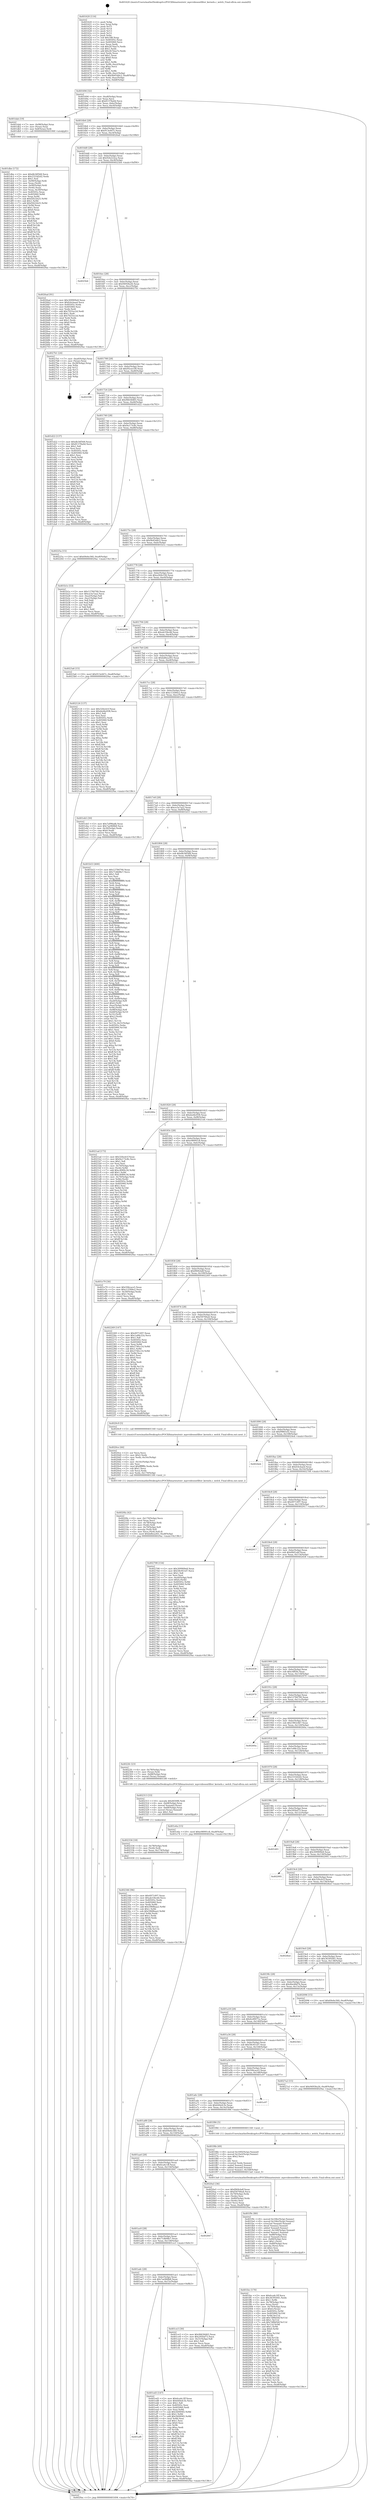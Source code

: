 digraph "0x401620" {
  label = "0x401620 (/mnt/c/Users/mathe/Desktop/tcc/POCII/binaries/extr_mpvvideooutfilter_kernels.c_welch_Final-ollvm.out::main(0))"
  labelloc = "t"
  node[shape=record]

  Entry [label="",width=0.3,height=0.3,shape=circle,fillcolor=black,style=filled]
  "0x401694" [label="{
     0x401694 [32]\l
     | [instrs]\l
     &nbsp;&nbsp;0x401694 \<+6\>: mov -0xa8(%rbp),%eax\l
     &nbsp;&nbsp;0x40169a \<+2\>: mov %eax,%ecx\l
     &nbsp;&nbsp;0x40169c \<+6\>: sub $0x81378a0d,%ecx\l
     &nbsp;&nbsp;0x4016a2 \<+6\>: mov %eax,-0xbc(%rbp)\l
     &nbsp;&nbsp;0x4016a8 \<+6\>: mov %ecx,-0xc0(%rbp)\l
     &nbsp;&nbsp;0x4016ae \<+6\>: je 0000000000401dab \<main+0x78b\>\l
  }"]
  "0x401dab" [label="{
     0x401dab [19]\l
     | [instrs]\l
     &nbsp;&nbsp;0x401dab \<+7\>: mov -0x98(%rbp),%rax\l
     &nbsp;&nbsp;0x401db2 \<+3\>: mov (%rax),%rax\l
     &nbsp;&nbsp;0x401db5 \<+4\>: mov 0x8(%rax),%rdi\l
     &nbsp;&nbsp;0x401db9 \<+5\>: call 0000000000401060 \<atoi@plt\>\l
     | [calls]\l
     &nbsp;&nbsp;0x401060 \{1\} (unknown)\l
  }"]
  "0x4016b4" [label="{
     0x4016b4 [28]\l
     | [instrs]\l
     &nbsp;&nbsp;0x4016b4 \<+5\>: jmp 00000000004016b9 \<main+0x99\>\l
     &nbsp;&nbsp;0x4016b9 \<+6\>: mov -0xbc(%rbp),%eax\l
     &nbsp;&nbsp;0x4016bf \<+5\>: sub $0x913e447c,%eax\l
     &nbsp;&nbsp;0x4016c4 \<+6\>: mov %eax,-0xc4(%rbp)\l
     &nbsp;&nbsp;0x4016ca \<+6\>: je 00000000004026ad \<main+0x108d\>\l
  }"]
  Exit [label="",width=0.3,height=0.3,shape=circle,fillcolor=black,style=filled,peripheries=2]
  "0x4026ad" [label="{
     0x4026ad [91]\l
     | [instrs]\l
     &nbsp;&nbsp;0x4026ad \<+5\>: mov $0x309909e8,%eax\l
     &nbsp;&nbsp;0x4026b2 \<+5\>: mov $0xfc6cbaed,%ecx\l
     &nbsp;&nbsp;0x4026b7 \<+7\>: mov 0x40505c,%edx\l
     &nbsp;&nbsp;0x4026be \<+7\>: mov 0x405060,%esi\l
     &nbsp;&nbsp;0x4026c5 \<+2\>: mov %edx,%edi\l
     &nbsp;&nbsp;0x4026c7 \<+6\>: add $0x7025ec2d,%edi\l
     &nbsp;&nbsp;0x4026cd \<+3\>: sub $0x1,%edi\l
     &nbsp;&nbsp;0x4026d0 \<+6\>: sub $0x7025ec2d,%edi\l
     &nbsp;&nbsp;0x4026d6 \<+3\>: imul %edi,%edx\l
     &nbsp;&nbsp;0x4026d9 \<+3\>: and $0x1,%edx\l
     &nbsp;&nbsp;0x4026dc \<+3\>: cmp $0x0,%edx\l
     &nbsp;&nbsp;0x4026df \<+4\>: sete %r8b\l
     &nbsp;&nbsp;0x4026e3 \<+3\>: cmp $0xa,%esi\l
     &nbsp;&nbsp;0x4026e6 \<+4\>: setl %r9b\l
     &nbsp;&nbsp;0x4026ea \<+3\>: mov %r8b,%r10b\l
     &nbsp;&nbsp;0x4026ed \<+3\>: and %r9b,%r10b\l
     &nbsp;&nbsp;0x4026f0 \<+3\>: xor %r9b,%r8b\l
     &nbsp;&nbsp;0x4026f3 \<+3\>: or %r8b,%r10b\l
     &nbsp;&nbsp;0x4026f6 \<+4\>: test $0x1,%r10b\l
     &nbsp;&nbsp;0x4026fa \<+3\>: cmovne %ecx,%eax\l
     &nbsp;&nbsp;0x4026fd \<+6\>: mov %eax,-0xa8(%rbp)\l
     &nbsp;&nbsp;0x402703 \<+5\>: jmp 00000000004029ac \<main+0x138c\>\l
  }"]
  "0x4016d0" [label="{
     0x4016d0 [28]\l
     | [instrs]\l
     &nbsp;&nbsp;0x4016d0 \<+5\>: jmp 00000000004016d5 \<main+0xb5\>\l
     &nbsp;&nbsp;0x4016d5 \<+6\>: mov -0xbc(%rbp),%eax\l
     &nbsp;&nbsp;0x4016db \<+5\>: sub $0x92b222ea,%eax\l
     &nbsp;&nbsp;0x4016e0 \<+6\>: mov %eax,-0xc8(%rbp)\l
     &nbsp;&nbsp;0x4016e6 \<+6\>: je 00000000004025b4 \<main+0xf94\>\l
  }"]
  "0x402346" [label="{
     0x402346 [96]\l
     | [instrs]\l
     &nbsp;&nbsp;0x402346 \<+5\>: mov $0x4971497,%eax\l
     &nbsp;&nbsp;0x40234b \<+5\>: mov $0xab33bcdd,%ecx\l
     &nbsp;&nbsp;0x402350 \<+7\>: mov 0x40505c,%edx\l
     &nbsp;&nbsp;0x402357 \<+7\>: mov 0x405060,%esi\l
     &nbsp;&nbsp;0x40235e \<+3\>: mov %edx,%r8d\l
     &nbsp;&nbsp;0x402361 \<+7\>: add $0x5968baa2,%r8d\l
     &nbsp;&nbsp;0x402368 \<+4\>: sub $0x1,%r8d\l
     &nbsp;&nbsp;0x40236c \<+7\>: sub $0x5968baa2,%r8d\l
     &nbsp;&nbsp;0x402373 \<+4\>: imul %r8d,%edx\l
     &nbsp;&nbsp;0x402377 \<+3\>: and $0x1,%edx\l
     &nbsp;&nbsp;0x40237a \<+3\>: cmp $0x0,%edx\l
     &nbsp;&nbsp;0x40237d \<+4\>: sete %r9b\l
     &nbsp;&nbsp;0x402381 \<+3\>: cmp $0xa,%esi\l
     &nbsp;&nbsp;0x402384 \<+4\>: setl %r10b\l
     &nbsp;&nbsp;0x402388 \<+3\>: mov %r9b,%r11b\l
     &nbsp;&nbsp;0x40238b \<+3\>: and %r10b,%r11b\l
     &nbsp;&nbsp;0x40238e \<+3\>: xor %r10b,%r9b\l
     &nbsp;&nbsp;0x402391 \<+3\>: or %r9b,%r11b\l
     &nbsp;&nbsp;0x402394 \<+4\>: test $0x1,%r11b\l
     &nbsp;&nbsp;0x402398 \<+3\>: cmovne %ecx,%eax\l
     &nbsp;&nbsp;0x40239b \<+6\>: mov %eax,-0xa8(%rbp)\l
     &nbsp;&nbsp;0x4023a1 \<+5\>: jmp 00000000004029ac \<main+0x138c\>\l
  }"]
  "0x4025b4" [label="{
     0x4025b4\l
  }", style=dashed]
  "0x4016ec" [label="{
     0x4016ec [28]\l
     | [instrs]\l
     &nbsp;&nbsp;0x4016ec \<+5\>: jmp 00000000004016f1 \<main+0xd1\>\l
     &nbsp;&nbsp;0x4016f1 \<+6\>: mov -0xbc(%rbp),%eax\l
     &nbsp;&nbsp;0x4016f7 \<+5\>: sub $0x94958a26,%eax\l
     &nbsp;&nbsp;0x4016fc \<+6\>: mov %eax,-0xcc(%rbp)\l
     &nbsp;&nbsp;0x401702 \<+6\>: je 00000000004027b1 \<main+0x1191\>\l
  }"]
  "0x402334" [label="{
     0x402334 [18]\l
     | [instrs]\l
     &nbsp;&nbsp;0x402334 \<+4\>: mov -0x78(%rbp),%rdi\l
     &nbsp;&nbsp;0x402338 \<+3\>: mov (%rdi),%rdi\l
     &nbsp;&nbsp;0x40233b \<+6\>: mov %eax,-0x174(%rbp)\l
     &nbsp;&nbsp;0x402341 \<+5\>: call 0000000000401030 \<free@plt\>\l
     | [calls]\l
     &nbsp;&nbsp;0x401030 \{1\} (unknown)\l
  }"]
  "0x4027b1" [label="{
     0x4027b1 [24]\l
     | [instrs]\l
     &nbsp;&nbsp;0x4027b1 \<+7\>: mov -0xa0(%rbp),%rax\l
     &nbsp;&nbsp;0x4027b8 \<+2\>: mov (%rax),%eax\l
     &nbsp;&nbsp;0x4027ba \<+4\>: lea -0x28(%rbp),%rsp\l
     &nbsp;&nbsp;0x4027be \<+1\>: pop %rbx\l
     &nbsp;&nbsp;0x4027bf \<+2\>: pop %r12\l
     &nbsp;&nbsp;0x4027c1 \<+2\>: pop %r13\l
     &nbsp;&nbsp;0x4027c3 \<+2\>: pop %r14\l
     &nbsp;&nbsp;0x4027c5 \<+2\>: pop %r15\l
     &nbsp;&nbsp;0x4027c7 \<+1\>: pop %rbp\l
     &nbsp;&nbsp;0x4027c8 \<+1\>: ret\l
  }"]
  "0x401708" [label="{
     0x401708 [28]\l
     | [instrs]\l
     &nbsp;&nbsp;0x401708 \<+5\>: jmp 000000000040170d \<main+0xed\>\l
     &nbsp;&nbsp;0x40170d \<+6\>: mov -0xbc(%rbp),%eax\l
     &nbsp;&nbsp;0x401713 \<+5\>: sub $0x95cee1f0,%eax\l
     &nbsp;&nbsp;0x401718 \<+6\>: mov %eax,-0xd0(%rbp)\l
     &nbsp;&nbsp;0x40171e \<+6\>: je 0000000000402596 \<main+0xf76\>\l
  }"]
  "0x402313" [label="{
     0x402313 [33]\l
     | [instrs]\l
     &nbsp;&nbsp;0x402313 \<+10\>: movabs $0x4030f6,%rdi\l
     &nbsp;&nbsp;0x40231d \<+4\>: mov -0x68(%rbp),%rax\l
     &nbsp;&nbsp;0x402321 \<+4\>: movsd %xmm0,(%rax)\l
     &nbsp;&nbsp;0x402325 \<+4\>: mov -0x68(%rbp),%rax\l
     &nbsp;&nbsp;0x402329 \<+4\>: movsd (%rax),%xmm0\l
     &nbsp;&nbsp;0x40232d \<+2\>: mov $0x1,%al\l
     &nbsp;&nbsp;0x40232f \<+5\>: call 0000000000401040 \<printf@plt\>\l
     | [calls]\l
     &nbsp;&nbsp;0x401040 \{1\} (unknown)\l
  }"]
  "0x402596" [label="{
     0x402596\l
  }", style=dashed]
  "0x401724" [label="{
     0x401724 [28]\l
     | [instrs]\l
     &nbsp;&nbsp;0x401724 \<+5\>: jmp 0000000000401729 \<main+0x109\>\l
     &nbsp;&nbsp;0x401729 \<+6\>: mov -0xbc(%rbp),%eax\l
     &nbsp;&nbsp;0x40172f \<+5\>: sub $0x96636465,%eax\l
     &nbsp;&nbsp;0x401734 \<+6\>: mov %eax,-0xd4(%rbp)\l
     &nbsp;&nbsp;0x40173a \<+6\>: je 0000000000401d22 \<main+0x702\>\l
  }"]
  "0x4020fa" [label="{
     0x4020fa [42]\l
     | [instrs]\l
     &nbsp;&nbsp;0x4020fa \<+6\>: mov -0x170(%rbp),%ecx\l
     &nbsp;&nbsp;0x402100 \<+3\>: imul %eax,%ecx\l
     &nbsp;&nbsp;0x402103 \<+4\>: mov -0x78(%rbp),%rdi\l
     &nbsp;&nbsp;0x402107 \<+3\>: mov (%rdi),%rdi\l
     &nbsp;&nbsp;0x40210a \<+4\>: mov -0x70(%rbp),%r8\l
     &nbsp;&nbsp;0x40210e \<+3\>: movslq (%r8),%r8\l
     &nbsp;&nbsp;0x402111 \<+4\>: mov %ecx,(%rdi,%r8,4)\l
     &nbsp;&nbsp;0x402115 \<+10\>: movl $0xbd6ea265,-0xa8(%rbp)\l
     &nbsp;&nbsp;0x40211f \<+5\>: jmp 00000000004029ac \<main+0x138c\>\l
  }"]
  "0x401d22" [label="{
     0x401d22 [137]\l
     | [instrs]\l
     &nbsp;&nbsp;0x401d22 \<+5\>: mov $0xdb34f568,%eax\l
     &nbsp;&nbsp;0x401d27 \<+5\>: mov $0x81378a0d,%ecx\l
     &nbsp;&nbsp;0x401d2c \<+2\>: mov $0x1,%dl\l
     &nbsp;&nbsp;0x401d2e \<+2\>: xor %esi,%esi\l
     &nbsp;&nbsp;0x401d30 \<+7\>: mov 0x40505c,%edi\l
     &nbsp;&nbsp;0x401d37 \<+8\>: mov 0x405060,%r8d\l
     &nbsp;&nbsp;0x401d3f \<+3\>: sub $0x1,%esi\l
     &nbsp;&nbsp;0x401d42 \<+3\>: mov %edi,%r9d\l
     &nbsp;&nbsp;0x401d45 \<+3\>: add %esi,%r9d\l
     &nbsp;&nbsp;0x401d48 \<+4\>: imul %r9d,%edi\l
     &nbsp;&nbsp;0x401d4c \<+3\>: and $0x1,%edi\l
     &nbsp;&nbsp;0x401d4f \<+3\>: cmp $0x0,%edi\l
     &nbsp;&nbsp;0x401d52 \<+4\>: sete %r10b\l
     &nbsp;&nbsp;0x401d56 \<+4\>: cmp $0xa,%r8d\l
     &nbsp;&nbsp;0x401d5a \<+4\>: setl %r11b\l
     &nbsp;&nbsp;0x401d5e \<+3\>: mov %r10b,%bl\l
     &nbsp;&nbsp;0x401d61 \<+3\>: xor $0xff,%bl\l
     &nbsp;&nbsp;0x401d64 \<+3\>: mov %r11b,%r14b\l
     &nbsp;&nbsp;0x401d67 \<+4\>: xor $0xff,%r14b\l
     &nbsp;&nbsp;0x401d6b \<+3\>: xor $0x0,%dl\l
     &nbsp;&nbsp;0x401d6e \<+3\>: mov %bl,%r15b\l
     &nbsp;&nbsp;0x401d71 \<+4\>: and $0x0,%r15b\l
     &nbsp;&nbsp;0x401d75 \<+3\>: and %dl,%r10b\l
     &nbsp;&nbsp;0x401d78 \<+3\>: mov %r14b,%r12b\l
     &nbsp;&nbsp;0x401d7b \<+4\>: and $0x0,%r12b\l
     &nbsp;&nbsp;0x401d7f \<+3\>: and %dl,%r11b\l
     &nbsp;&nbsp;0x401d82 \<+3\>: or %r10b,%r15b\l
     &nbsp;&nbsp;0x401d85 \<+3\>: or %r11b,%r12b\l
     &nbsp;&nbsp;0x401d88 \<+3\>: xor %r12b,%r15b\l
     &nbsp;&nbsp;0x401d8b \<+3\>: or %r14b,%bl\l
     &nbsp;&nbsp;0x401d8e \<+3\>: xor $0xff,%bl\l
     &nbsp;&nbsp;0x401d91 \<+3\>: or $0x0,%dl\l
     &nbsp;&nbsp;0x401d94 \<+2\>: and %dl,%bl\l
     &nbsp;&nbsp;0x401d96 \<+3\>: or %bl,%r15b\l
     &nbsp;&nbsp;0x401d99 \<+4\>: test $0x1,%r15b\l
     &nbsp;&nbsp;0x401d9d \<+3\>: cmovne %ecx,%eax\l
     &nbsp;&nbsp;0x401da0 \<+6\>: mov %eax,-0xa8(%rbp)\l
     &nbsp;&nbsp;0x401da6 \<+5\>: jmp 00000000004029ac \<main+0x138c\>\l
  }"]
  "0x401740" [label="{
     0x401740 [28]\l
     | [instrs]\l
     &nbsp;&nbsp;0x401740 \<+5\>: jmp 0000000000401745 \<main+0x125\>\l
     &nbsp;&nbsp;0x401745 \<+6\>: mov -0xbc(%rbp),%eax\l
     &nbsp;&nbsp;0x40174b \<+5\>: sub $0x9a173c8c,%eax\l
     &nbsp;&nbsp;0x401750 \<+6\>: mov %eax,-0xd8(%rbp)\l
     &nbsp;&nbsp;0x401756 \<+6\>: je 000000000040225a \<main+0xc3a\>\l
  }"]
  "0x4020ce" [label="{
     0x4020ce [44]\l
     | [instrs]\l
     &nbsp;&nbsp;0x4020ce \<+2\>: xor %ecx,%ecx\l
     &nbsp;&nbsp;0x4020d0 \<+5\>: mov $0x2,%edx\l
     &nbsp;&nbsp;0x4020d5 \<+6\>: mov %edx,-0x16c(%rbp)\l
     &nbsp;&nbsp;0x4020db \<+1\>: cltd\l
     &nbsp;&nbsp;0x4020dc \<+6\>: mov -0x16c(%rbp),%esi\l
     &nbsp;&nbsp;0x4020e2 \<+2\>: idiv %esi\l
     &nbsp;&nbsp;0x4020e4 \<+6\>: imul $0xfffffffe,%edx,%edx\l
     &nbsp;&nbsp;0x4020ea \<+3\>: sub $0x1,%ecx\l
     &nbsp;&nbsp;0x4020ed \<+2\>: sub %ecx,%edx\l
     &nbsp;&nbsp;0x4020ef \<+6\>: mov %edx,-0x170(%rbp)\l
     &nbsp;&nbsp;0x4020f5 \<+5\>: call 0000000000401160 \<next_i\>\l
     | [calls]\l
     &nbsp;&nbsp;0x401160 \{1\} (/mnt/c/Users/mathe/Desktop/tcc/POCII/binaries/extr_mpvvideooutfilter_kernels.c_welch_Final-ollvm.out::next_i)\l
  }"]
  "0x40225a" [label="{
     0x40225a [15]\l
     | [instrs]\l
     &nbsp;&nbsp;0x40225a \<+10\>: movl $0x69e6e360,-0xa8(%rbp)\l
     &nbsp;&nbsp;0x402264 \<+5\>: jmp 00000000004029ac \<main+0x138c\>\l
  }"]
  "0x40175c" [label="{
     0x40175c [28]\l
     | [instrs]\l
     &nbsp;&nbsp;0x40175c \<+5\>: jmp 0000000000401761 \<main+0x141\>\l
     &nbsp;&nbsp;0x401761 \<+6\>: mov -0xbc(%rbp),%eax\l
     &nbsp;&nbsp;0x401767 \<+5\>: sub $0x9b45ddc2,%eax\l
     &nbsp;&nbsp;0x40176c \<+6\>: mov %eax,-0xdc(%rbp)\l
     &nbsp;&nbsp;0x401772 \<+6\>: je 0000000000401b1e \<main+0x4fe\>\l
  }"]
  "0x401fec" [label="{
     0x401fec [170]\l
     | [instrs]\l
     &nbsp;&nbsp;0x401fec \<+5\>: mov $0x6ca4c1ff,%ecx\l
     &nbsp;&nbsp;0x401ff1 \<+5\>: mov $0x36395041,%edx\l
     &nbsp;&nbsp;0x401ff6 \<+3\>: mov $0x1,%r8b\l
     &nbsp;&nbsp;0x401ff9 \<+4\>: mov -0x78(%rbp),%rsi\l
     &nbsp;&nbsp;0x401ffd \<+3\>: mov %rax,(%rsi)\l
     &nbsp;&nbsp;0x402000 \<+4\>: mov -0x70(%rbp),%rax\l
     &nbsp;&nbsp;0x402004 \<+6\>: movl $0x0,(%rax)\l
     &nbsp;&nbsp;0x40200a \<+8\>: mov 0x40505c,%r9d\l
     &nbsp;&nbsp;0x402012 \<+8\>: mov 0x405060,%r10d\l
     &nbsp;&nbsp;0x40201a \<+3\>: mov %r9d,%r11d\l
     &nbsp;&nbsp;0x40201d \<+7\>: add $0x7df8d56f,%r11d\l
     &nbsp;&nbsp;0x402024 \<+4\>: sub $0x1,%r11d\l
     &nbsp;&nbsp;0x402028 \<+7\>: sub $0x7df8d56f,%r11d\l
     &nbsp;&nbsp;0x40202f \<+4\>: imul %r11d,%r9d\l
     &nbsp;&nbsp;0x402033 \<+4\>: and $0x1,%r9d\l
     &nbsp;&nbsp;0x402037 \<+4\>: cmp $0x0,%r9d\l
     &nbsp;&nbsp;0x40203b \<+3\>: sete %bl\l
     &nbsp;&nbsp;0x40203e \<+4\>: cmp $0xa,%r10d\l
     &nbsp;&nbsp;0x402042 \<+4\>: setl %r14b\l
     &nbsp;&nbsp;0x402046 \<+3\>: mov %bl,%r15b\l
     &nbsp;&nbsp;0x402049 \<+4\>: xor $0xff,%r15b\l
     &nbsp;&nbsp;0x40204d \<+3\>: mov %r14b,%r12b\l
     &nbsp;&nbsp;0x402050 \<+4\>: xor $0xff,%r12b\l
     &nbsp;&nbsp;0x402054 \<+4\>: xor $0x0,%r8b\l
     &nbsp;&nbsp;0x402058 \<+3\>: mov %r15b,%r13b\l
     &nbsp;&nbsp;0x40205b \<+4\>: and $0x0,%r13b\l
     &nbsp;&nbsp;0x40205f \<+3\>: and %r8b,%bl\l
     &nbsp;&nbsp;0x402062 \<+3\>: mov %r12b,%al\l
     &nbsp;&nbsp;0x402065 \<+2\>: and $0x0,%al\l
     &nbsp;&nbsp;0x402067 \<+3\>: and %r8b,%r14b\l
     &nbsp;&nbsp;0x40206a \<+3\>: or %bl,%r13b\l
     &nbsp;&nbsp;0x40206d \<+3\>: or %r14b,%al\l
     &nbsp;&nbsp;0x402070 \<+3\>: xor %al,%r13b\l
     &nbsp;&nbsp;0x402073 \<+3\>: or %r12b,%r15b\l
     &nbsp;&nbsp;0x402076 \<+4\>: xor $0xff,%r15b\l
     &nbsp;&nbsp;0x40207a \<+4\>: or $0x0,%r8b\l
     &nbsp;&nbsp;0x40207e \<+3\>: and %r8b,%r15b\l
     &nbsp;&nbsp;0x402081 \<+3\>: or %r15b,%r13b\l
     &nbsp;&nbsp;0x402084 \<+4\>: test $0x1,%r13b\l
     &nbsp;&nbsp;0x402088 \<+3\>: cmovne %edx,%ecx\l
     &nbsp;&nbsp;0x40208b \<+6\>: mov %ecx,-0xa8(%rbp)\l
     &nbsp;&nbsp;0x402091 \<+5\>: jmp 00000000004029ac \<main+0x138c\>\l
  }"]
  "0x401b1e" [label="{
     0x401b1e [53]\l
     | [instrs]\l
     &nbsp;&nbsp;0x401b1e \<+5\>: mov $0x12784700,%eax\l
     &nbsp;&nbsp;0x401b23 \<+5\>: mov $0xce3a7aa2,%ecx\l
     &nbsp;&nbsp;0x401b28 \<+6\>: mov -0xa2(%rbp),%dl\l
     &nbsp;&nbsp;0x401b2e \<+7\>: mov -0xa1(%rbp),%sil\l
     &nbsp;&nbsp;0x401b35 \<+3\>: mov %dl,%dil\l
     &nbsp;&nbsp;0x401b38 \<+3\>: and %sil,%dil\l
     &nbsp;&nbsp;0x401b3b \<+3\>: xor %sil,%dl\l
     &nbsp;&nbsp;0x401b3e \<+3\>: or %dl,%dil\l
     &nbsp;&nbsp;0x401b41 \<+4\>: test $0x1,%dil\l
     &nbsp;&nbsp;0x401b45 \<+3\>: cmovne %ecx,%eax\l
     &nbsp;&nbsp;0x401b48 \<+6\>: mov %eax,-0xa8(%rbp)\l
     &nbsp;&nbsp;0x401b4e \<+5\>: jmp 00000000004029ac \<main+0x138c\>\l
  }"]
  "0x401778" [label="{
     0x401778 [28]\l
     | [instrs]\l
     &nbsp;&nbsp;0x401778 \<+5\>: jmp 000000000040177d \<main+0x15d\>\l
     &nbsp;&nbsp;0x40177d \<+6\>: mov -0xbc(%rbp),%eax\l
     &nbsp;&nbsp;0x401783 \<+5\>: sub $0xa2b9e336,%eax\l
     &nbsp;&nbsp;0x401788 \<+6\>: mov %eax,-0xe0(%rbp)\l
     &nbsp;&nbsp;0x40178e \<+6\>: je 0000000000402699 \<main+0x1079\>\l
  }"]
  "0x4029ac" [label="{
     0x4029ac [5]\l
     | [instrs]\l
     &nbsp;&nbsp;0x4029ac \<+5\>: jmp 0000000000401694 \<main+0x74\>\l
  }"]
  "0x401620" [label="{
     0x401620 [116]\l
     | [instrs]\l
     &nbsp;&nbsp;0x401620 \<+1\>: push %rbp\l
     &nbsp;&nbsp;0x401621 \<+3\>: mov %rsp,%rbp\l
     &nbsp;&nbsp;0x401624 \<+2\>: push %r15\l
     &nbsp;&nbsp;0x401626 \<+2\>: push %r14\l
     &nbsp;&nbsp;0x401628 \<+2\>: push %r13\l
     &nbsp;&nbsp;0x40162a \<+2\>: push %r12\l
     &nbsp;&nbsp;0x40162c \<+1\>: push %rbx\l
     &nbsp;&nbsp;0x40162d \<+7\>: sub $0x188,%rsp\l
     &nbsp;&nbsp;0x401634 \<+7\>: mov 0x40505c,%eax\l
     &nbsp;&nbsp;0x40163b \<+7\>: mov 0x405060,%ecx\l
     &nbsp;&nbsp;0x401642 \<+2\>: mov %eax,%edx\l
     &nbsp;&nbsp;0x401644 \<+6\>: sub $0x2b7daa7e,%edx\l
     &nbsp;&nbsp;0x40164a \<+3\>: sub $0x1,%edx\l
     &nbsp;&nbsp;0x40164d \<+6\>: add $0x2b7daa7e,%edx\l
     &nbsp;&nbsp;0x401653 \<+3\>: imul %edx,%eax\l
     &nbsp;&nbsp;0x401656 \<+3\>: and $0x1,%eax\l
     &nbsp;&nbsp;0x401659 \<+3\>: cmp $0x0,%eax\l
     &nbsp;&nbsp;0x40165c \<+4\>: sete %r8b\l
     &nbsp;&nbsp;0x401660 \<+4\>: and $0x1,%r8b\l
     &nbsp;&nbsp;0x401664 \<+7\>: mov %r8b,-0xa2(%rbp)\l
     &nbsp;&nbsp;0x40166b \<+3\>: cmp $0xa,%ecx\l
     &nbsp;&nbsp;0x40166e \<+4\>: setl %r8b\l
     &nbsp;&nbsp;0x401672 \<+4\>: and $0x1,%r8b\l
     &nbsp;&nbsp;0x401676 \<+7\>: mov %r8b,-0xa1(%rbp)\l
     &nbsp;&nbsp;0x40167d \<+10\>: movl $0x9b45ddc2,-0xa8(%rbp)\l
     &nbsp;&nbsp;0x401687 \<+6\>: mov %edi,-0xac(%rbp)\l
     &nbsp;&nbsp;0x40168d \<+7\>: mov %rsi,-0xb8(%rbp)\l
  }"]
  "0x401f9c" [label="{
     0x401f9c [80]\l
     | [instrs]\l
     &nbsp;&nbsp;0x401f9c \<+8\>: movsd 0x106c(%rip),%xmm1\l
     &nbsp;&nbsp;0x401fa4 \<+8\>: movsd 0x106c(%rip),%xmm2\l
     &nbsp;&nbsp;0x401fac \<+4\>: cvtss2sd %xmm0,%xmm0\l
     &nbsp;&nbsp;0x401fb0 \<+4\>: divsd %xmm2,%xmm0\l
     &nbsp;&nbsp;0x401fb4 \<+4\>: addsd %xmm0,%xmm1\l
     &nbsp;&nbsp;0x401fb8 \<+8\>: movsd -0x168(%rbp),%xmm0\l
     &nbsp;&nbsp;0x401fc0 \<+4\>: mulsd %xmm1,%xmm0\l
     &nbsp;&nbsp;0x401fc4 \<+7\>: mov -0x88(%rbp),%rsi\l
     &nbsp;&nbsp;0x401fcb \<+4\>: movsd %xmm0,(%rsi)\l
     &nbsp;&nbsp;0x401fcf \<+4\>: mov -0x80(%rbp),%rsi\l
     &nbsp;&nbsp;0x401fd3 \<+6\>: movl $0x1,(%rsi)\l
     &nbsp;&nbsp;0x401fd9 \<+4\>: mov -0x80(%rbp),%rsi\l
     &nbsp;&nbsp;0x401fdd \<+3\>: movslq (%rsi),%rsi\l
     &nbsp;&nbsp;0x401fe0 \<+4\>: shl $0x2,%rsi\l
     &nbsp;&nbsp;0x401fe4 \<+3\>: mov %rsi,%rdi\l
     &nbsp;&nbsp;0x401fe7 \<+5\>: call 0000000000401050 \<malloc@plt\>\l
     | [calls]\l
     &nbsp;&nbsp;0x401050 \{1\} (unknown)\l
  }"]
  "0x402699" [label="{
     0x402699\l
  }", style=dashed]
  "0x401794" [label="{
     0x401794 [28]\l
     | [instrs]\l
     &nbsp;&nbsp;0x401794 \<+5\>: jmp 0000000000401799 \<main+0x179\>\l
     &nbsp;&nbsp;0x401799 \<+6\>: mov -0xbc(%rbp),%eax\l
     &nbsp;&nbsp;0x40179f \<+5\>: sub $0xab33bcdd,%eax\l
     &nbsp;&nbsp;0x4017a4 \<+6\>: mov %eax,-0xe4(%rbp)\l
     &nbsp;&nbsp;0x4017aa \<+6\>: je 00000000004023a6 \<main+0xd86\>\l
  }"]
  "0x401f6b" [label="{
     0x401f6b [49]\l
     | [instrs]\l
     &nbsp;&nbsp;0x401f6b \<+8\>: movsd 0x1095(%rip),%xmm0\l
     &nbsp;&nbsp;0x401f73 \<+8\>: movsd 0x10a5(%rip),%xmm1\l
     &nbsp;&nbsp;0x401f7b \<+5\>: mov $0x2,%ecx\l
     &nbsp;&nbsp;0x401f80 \<+1\>: cltd\l
     &nbsp;&nbsp;0x401f81 \<+2\>: idiv %ecx\l
     &nbsp;&nbsp;0x401f83 \<+4\>: cvtsi2sd %edx,%xmm2\l
     &nbsp;&nbsp;0x401f87 \<+4\>: mulsd %xmm2,%xmm1\l
     &nbsp;&nbsp;0x401f8b \<+4\>: addsd %xmm0,%xmm1\l
     &nbsp;&nbsp;0x401f8f \<+8\>: movsd %xmm1,-0x168(%rbp)\l
     &nbsp;&nbsp;0x401f97 \<+5\>: call 00000000004013a0 \<next_f\>\l
     | [calls]\l
     &nbsp;&nbsp;0x4013a0 \{1\} (/mnt/c/Users/mathe/Desktop/tcc/POCII/binaries/extr_mpvvideooutfilter_kernels.c_welch_Final-ollvm.out::next_f)\l
  }"]
  "0x4023a6" [label="{
     0x4023a6 [15]\l
     | [instrs]\l
     &nbsp;&nbsp;0x4023a6 \<+10\>: movl $0x913e447c,-0xa8(%rbp)\l
     &nbsp;&nbsp;0x4023b0 \<+5\>: jmp 00000000004029ac \<main+0x138c\>\l
  }"]
  "0x4017b0" [label="{
     0x4017b0 [28]\l
     | [instrs]\l
     &nbsp;&nbsp;0x4017b0 \<+5\>: jmp 00000000004017b5 \<main+0x195\>\l
     &nbsp;&nbsp;0x4017b5 \<+6\>: mov -0xbc(%rbp),%eax\l
     &nbsp;&nbsp;0x4017bb \<+5\>: sub $0xbd6ea265,%eax\l
     &nbsp;&nbsp;0x4017c0 \<+6\>: mov %eax,-0xe8(%rbp)\l
     &nbsp;&nbsp;0x4017c6 \<+6\>: je 0000000000402124 \<main+0xb04\>\l
  }"]
  "0x401af8" [label="{
     0x401af8\l
  }", style=dashed]
  "0x402124" [label="{
     0x402124 [137]\l
     | [instrs]\l
     &nbsp;&nbsp;0x402124 \<+5\>: mov $0x32fecb1f,%eax\l
     &nbsp;&nbsp;0x402129 \<+5\>: mov $0xded4e938,%ecx\l
     &nbsp;&nbsp;0x40212e \<+2\>: mov $0x1,%dl\l
     &nbsp;&nbsp;0x402130 \<+2\>: xor %esi,%esi\l
     &nbsp;&nbsp;0x402132 \<+7\>: mov 0x40505c,%edi\l
     &nbsp;&nbsp;0x402139 \<+8\>: mov 0x405060,%r8d\l
     &nbsp;&nbsp;0x402141 \<+3\>: sub $0x1,%esi\l
     &nbsp;&nbsp;0x402144 \<+3\>: mov %edi,%r9d\l
     &nbsp;&nbsp;0x402147 \<+3\>: add %esi,%r9d\l
     &nbsp;&nbsp;0x40214a \<+4\>: imul %r9d,%edi\l
     &nbsp;&nbsp;0x40214e \<+3\>: and $0x1,%edi\l
     &nbsp;&nbsp;0x402151 \<+3\>: cmp $0x0,%edi\l
     &nbsp;&nbsp;0x402154 \<+4\>: sete %r10b\l
     &nbsp;&nbsp;0x402158 \<+4\>: cmp $0xa,%r8d\l
     &nbsp;&nbsp;0x40215c \<+4\>: setl %r11b\l
     &nbsp;&nbsp;0x402160 \<+3\>: mov %r10b,%bl\l
     &nbsp;&nbsp;0x402163 \<+3\>: xor $0xff,%bl\l
     &nbsp;&nbsp;0x402166 \<+3\>: mov %r11b,%r14b\l
     &nbsp;&nbsp;0x402169 \<+4\>: xor $0xff,%r14b\l
     &nbsp;&nbsp;0x40216d \<+3\>: xor $0x0,%dl\l
     &nbsp;&nbsp;0x402170 \<+3\>: mov %bl,%r15b\l
     &nbsp;&nbsp;0x402173 \<+4\>: and $0x0,%r15b\l
     &nbsp;&nbsp;0x402177 \<+3\>: and %dl,%r10b\l
     &nbsp;&nbsp;0x40217a \<+3\>: mov %r14b,%r12b\l
     &nbsp;&nbsp;0x40217d \<+4\>: and $0x0,%r12b\l
     &nbsp;&nbsp;0x402181 \<+3\>: and %dl,%r11b\l
     &nbsp;&nbsp;0x402184 \<+3\>: or %r10b,%r15b\l
     &nbsp;&nbsp;0x402187 \<+3\>: or %r11b,%r12b\l
     &nbsp;&nbsp;0x40218a \<+3\>: xor %r12b,%r15b\l
     &nbsp;&nbsp;0x40218d \<+3\>: or %r14b,%bl\l
     &nbsp;&nbsp;0x402190 \<+3\>: xor $0xff,%bl\l
     &nbsp;&nbsp;0x402193 \<+3\>: or $0x0,%dl\l
     &nbsp;&nbsp;0x402196 \<+2\>: and %dl,%bl\l
     &nbsp;&nbsp;0x402198 \<+3\>: or %bl,%r15b\l
     &nbsp;&nbsp;0x40219b \<+4\>: test $0x1,%r15b\l
     &nbsp;&nbsp;0x40219f \<+3\>: cmovne %ecx,%eax\l
     &nbsp;&nbsp;0x4021a2 \<+6\>: mov %eax,-0xa8(%rbp)\l
     &nbsp;&nbsp;0x4021a8 \<+5\>: jmp 00000000004029ac \<main+0x138c\>\l
  }"]
  "0x4017cc" [label="{
     0x4017cc [28]\l
     | [instrs]\l
     &nbsp;&nbsp;0x4017cc \<+5\>: jmp 00000000004017d1 \<main+0x1b1\>\l
     &nbsp;&nbsp;0x4017d1 \<+6\>: mov -0xbc(%rbp),%eax\l
     &nbsp;&nbsp;0x4017d7 \<+5\>: sub $0xc13584e2,%eax\l
     &nbsp;&nbsp;0x4017dc \<+6\>: mov %eax,-0xec(%rbp)\l
     &nbsp;&nbsp;0x4017e2 \<+6\>: je 0000000000401eb5 \<main+0x895\>\l
  }"]
  "0x401ed3" [label="{
     0x401ed3 [147]\l
     | [instrs]\l
     &nbsp;&nbsp;0x401ed3 \<+5\>: mov $0x6ca4c1ff,%eax\l
     &nbsp;&nbsp;0x401ed8 \<+5\>: mov $0x644efc3e,%ecx\l
     &nbsp;&nbsp;0x401edd \<+2\>: mov $0x1,%dl\l
     &nbsp;&nbsp;0x401edf \<+7\>: mov 0x40505c,%esi\l
     &nbsp;&nbsp;0x401ee6 \<+7\>: mov 0x405060,%edi\l
     &nbsp;&nbsp;0x401eed \<+3\>: mov %esi,%r8d\l
     &nbsp;&nbsp;0x401ef0 \<+7\>: sub $0x5b94945,%r8d\l
     &nbsp;&nbsp;0x401ef7 \<+4\>: sub $0x1,%r8d\l
     &nbsp;&nbsp;0x401efb \<+7\>: add $0x5b94945,%r8d\l
     &nbsp;&nbsp;0x401f02 \<+4\>: imul %r8d,%esi\l
     &nbsp;&nbsp;0x401f06 \<+3\>: and $0x1,%esi\l
     &nbsp;&nbsp;0x401f09 \<+3\>: cmp $0x0,%esi\l
     &nbsp;&nbsp;0x401f0c \<+4\>: sete %r9b\l
     &nbsp;&nbsp;0x401f10 \<+3\>: cmp $0xa,%edi\l
     &nbsp;&nbsp;0x401f13 \<+4\>: setl %r10b\l
     &nbsp;&nbsp;0x401f17 \<+3\>: mov %r9b,%r11b\l
     &nbsp;&nbsp;0x401f1a \<+4\>: xor $0xff,%r11b\l
     &nbsp;&nbsp;0x401f1e \<+3\>: mov %r10b,%bl\l
     &nbsp;&nbsp;0x401f21 \<+3\>: xor $0xff,%bl\l
     &nbsp;&nbsp;0x401f24 \<+3\>: xor $0x0,%dl\l
     &nbsp;&nbsp;0x401f27 \<+3\>: mov %r11b,%r14b\l
     &nbsp;&nbsp;0x401f2a \<+4\>: and $0x0,%r14b\l
     &nbsp;&nbsp;0x401f2e \<+3\>: and %dl,%r9b\l
     &nbsp;&nbsp;0x401f31 \<+3\>: mov %bl,%r15b\l
     &nbsp;&nbsp;0x401f34 \<+4\>: and $0x0,%r15b\l
     &nbsp;&nbsp;0x401f38 \<+3\>: and %dl,%r10b\l
     &nbsp;&nbsp;0x401f3b \<+3\>: or %r9b,%r14b\l
     &nbsp;&nbsp;0x401f3e \<+3\>: or %r10b,%r15b\l
     &nbsp;&nbsp;0x401f41 \<+3\>: xor %r15b,%r14b\l
     &nbsp;&nbsp;0x401f44 \<+3\>: or %bl,%r11b\l
     &nbsp;&nbsp;0x401f47 \<+4\>: xor $0xff,%r11b\l
     &nbsp;&nbsp;0x401f4b \<+3\>: or $0x0,%dl\l
     &nbsp;&nbsp;0x401f4e \<+3\>: and %dl,%r11b\l
     &nbsp;&nbsp;0x401f51 \<+3\>: or %r11b,%r14b\l
     &nbsp;&nbsp;0x401f54 \<+4\>: test $0x1,%r14b\l
     &nbsp;&nbsp;0x401f58 \<+3\>: cmovne %ecx,%eax\l
     &nbsp;&nbsp;0x401f5b \<+6\>: mov %eax,-0xa8(%rbp)\l
     &nbsp;&nbsp;0x401f61 \<+5\>: jmp 00000000004029ac \<main+0x138c\>\l
  }"]
  "0x401eb5" [label="{
     0x401eb5 [30]\l
     | [instrs]\l
     &nbsp;&nbsp;0x401eb5 \<+5\>: mov $0x7af98adb,%eax\l
     &nbsp;&nbsp;0x401eba \<+5\>: mov $0x7ae968b8,%ecx\l
     &nbsp;&nbsp;0x401ebf \<+3\>: mov -0x30(%rbp),%edx\l
     &nbsp;&nbsp;0x401ec2 \<+3\>: cmp $0x0,%edx\l
     &nbsp;&nbsp;0x401ec5 \<+3\>: cmove %ecx,%eax\l
     &nbsp;&nbsp;0x401ec8 \<+6\>: mov %eax,-0xa8(%rbp)\l
     &nbsp;&nbsp;0x401ece \<+5\>: jmp 00000000004029ac \<main+0x138c\>\l
  }"]
  "0x4017e8" [label="{
     0x4017e8 [28]\l
     | [instrs]\l
     &nbsp;&nbsp;0x4017e8 \<+5\>: jmp 00000000004017ed \<main+0x1cd\>\l
     &nbsp;&nbsp;0x4017ed \<+6\>: mov -0xbc(%rbp),%eax\l
     &nbsp;&nbsp;0x4017f3 \<+5\>: sub $0xce3a7aa2,%eax\l
     &nbsp;&nbsp;0x4017f8 \<+6\>: mov %eax,-0xf0(%rbp)\l
     &nbsp;&nbsp;0x4017fe \<+6\>: je 0000000000401b53 \<main+0x533\>\l
  }"]
  "0x401dbe" [label="{
     0x401dbe [172]\l
     | [instrs]\l
     &nbsp;&nbsp;0x401dbe \<+5\>: mov $0xdb34f568,%ecx\l
     &nbsp;&nbsp;0x401dc3 \<+5\>: mov $0x2333d2d2,%edx\l
     &nbsp;&nbsp;0x401dc8 \<+3\>: mov $0x1,%sil\l
     &nbsp;&nbsp;0x401dcb \<+7\>: mov -0x90(%rbp),%rdi\l
     &nbsp;&nbsp;0x401dd2 \<+2\>: mov %eax,(%rdi)\l
     &nbsp;&nbsp;0x401dd4 \<+7\>: mov -0x90(%rbp),%rdi\l
     &nbsp;&nbsp;0x401ddb \<+2\>: mov (%rdi),%eax\l
     &nbsp;&nbsp;0x401ddd \<+3\>: mov %eax,-0x30(%rbp)\l
     &nbsp;&nbsp;0x401de0 \<+7\>: mov 0x40505c,%eax\l
     &nbsp;&nbsp;0x401de7 \<+8\>: mov 0x405060,%r8d\l
     &nbsp;&nbsp;0x401def \<+3\>: mov %eax,%r9d\l
     &nbsp;&nbsp;0x401df2 \<+7\>: sub $0xf2622b25,%r9d\l
     &nbsp;&nbsp;0x401df9 \<+4\>: sub $0x1,%r9d\l
     &nbsp;&nbsp;0x401dfd \<+7\>: add $0xf2622b25,%r9d\l
     &nbsp;&nbsp;0x401e04 \<+4\>: imul %r9d,%eax\l
     &nbsp;&nbsp;0x401e08 \<+3\>: and $0x1,%eax\l
     &nbsp;&nbsp;0x401e0b \<+3\>: cmp $0x0,%eax\l
     &nbsp;&nbsp;0x401e0e \<+4\>: sete %r10b\l
     &nbsp;&nbsp;0x401e12 \<+4\>: cmp $0xa,%r8d\l
     &nbsp;&nbsp;0x401e16 \<+4\>: setl %r11b\l
     &nbsp;&nbsp;0x401e1a \<+3\>: mov %r10b,%bl\l
     &nbsp;&nbsp;0x401e1d \<+3\>: xor $0xff,%bl\l
     &nbsp;&nbsp;0x401e20 \<+3\>: mov %r11b,%r14b\l
     &nbsp;&nbsp;0x401e23 \<+4\>: xor $0xff,%r14b\l
     &nbsp;&nbsp;0x401e27 \<+4\>: xor $0x1,%sil\l
     &nbsp;&nbsp;0x401e2b \<+3\>: mov %bl,%r15b\l
     &nbsp;&nbsp;0x401e2e \<+4\>: and $0xff,%r15b\l
     &nbsp;&nbsp;0x401e32 \<+3\>: and %sil,%r10b\l
     &nbsp;&nbsp;0x401e35 \<+3\>: mov %r14b,%r12b\l
     &nbsp;&nbsp;0x401e38 \<+4\>: and $0xff,%r12b\l
     &nbsp;&nbsp;0x401e3c \<+3\>: and %sil,%r11b\l
     &nbsp;&nbsp;0x401e3f \<+3\>: or %r10b,%r15b\l
     &nbsp;&nbsp;0x401e42 \<+3\>: or %r11b,%r12b\l
     &nbsp;&nbsp;0x401e45 \<+3\>: xor %r12b,%r15b\l
     &nbsp;&nbsp;0x401e48 \<+3\>: or %r14b,%bl\l
     &nbsp;&nbsp;0x401e4b \<+3\>: xor $0xff,%bl\l
     &nbsp;&nbsp;0x401e4e \<+4\>: or $0x1,%sil\l
     &nbsp;&nbsp;0x401e52 \<+3\>: and %sil,%bl\l
     &nbsp;&nbsp;0x401e55 \<+3\>: or %bl,%r15b\l
     &nbsp;&nbsp;0x401e58 \<+4\>: test $0x1,%r15b\l
     &nbsp;&nbsp;0x401e5c \<+3\>: cmovne %edx,%ecx\l
     &nbsp;&nbsp;0x401e5f \<+6\>: mov %ecx,-0xa8(%rbp)\l
     &nbsp;&nbsp;0x401e65 \<+5\>: jmp 00000000004029ac \<main+0x138c\>\l
  }"]
  "0x401b53" [label="{
     0x401b53 [400]\l
     | [instrs]\l
     &nbsp;&nbsp;0x401b53 \<+5\>: mov $0x12784700,%eax\l
     &nbsp;&nbsp;0x401b58 \<+5\>: mov $0x71db08e7,%ecx\l
     &nbsp;&nbsp;0x401b5d \<+2\>: mov $0x1,%dl\l
     &nbsp;&nbsp;0x401b5f \<+2\>: xor %esi,%esi\l
     &nbsp;&nbsp;0x401b61 \<+3\>: mov %rsp,%rdi\l
     &nbsp;&nbsp;0x401b64 \<+4\>: add $0xfffffffffffffff0,%rdi\l
     &nbsp;&nbsp;0x401b68 \<+3\>: mov %rdi,%rsp\l
     &nbsp;&nbsp;0x401b6b \<+7\>: mov %rdi,-0xa0(%rbp)\l
     &nbsp;&nbsp;0x401b72 \<+3\>: mov %rsp,%rdi\l
     &nbsp;&nbsp;0x401b75 \<+4\>: add $0xfffffffffffffff0,%rdi\l
     &nbsp;&nbsp;0x401b79 \<+3\>: mov %rdi,%rsp\l
     &nbsp;&nbsp;0x401b7c \<+3\>: mov %rsp,%r8\l
     &nbsp;&nbsp;0x401b7f \<+4\>: add $0xfffffffffffffff0,%r8\l
     &nbsp;&nbsp;0x401b83 \<+3\>: mov %r8,%rsp\l
     &nbsp;&nbsp;0x401b86 \<+7\>: mov %r8,-0x98(%rbp)\l
     &nbsp;&nbsp;0x401b8d \<+3\>: mov %rsp,%r8\l
     &nbsp;&nbsp;0x401b90 \<+4\>: add $0xfffffffffffffff0,%r8\l
     &nbsp;&nbsp;0x401b94 \<+3\>: mov %r8,%rsp\l
     &nbsp;&nbsp;0x401b97 \<+7\>: mov %r8,-0x90(%rbp)\l
     &nbsp;&nbsp;0x401b9e \<+3\>: mov %rsp,%r8\l
     &nbsp;&nbsp;0x401ba1 \<+4\>: add $0xfffffffffffffff0,%r8\l
     &nbsp;&nbsp;0x401ba5 \<+3\>: mov %r8,%rsp\l
     &nbsp;&nbsp;0x401ba8 \<+7\>: mov %r8,-0x88(%rbp)\l
     &nbsp;&nbsp;0x401baf \<+3\>: mov %rsp,%r8\l
     &nbsp;&nbsp;0x401bb2 \<+4\>: add $0xfffffffffffffff0,%r8\l
     &nbsp;&nbsp;0x401bb6 \<+3\>: mov %r8,%rsp\l
     &nbsp;&nbsp;0x401bb9 \<+4\>: mov %r8,-0x80(%rbp)\l
     &nbsp;&nbsp;0x401bbd \<+3\>: mov %rsp,%r8\l
     &nbsp;&nbsp;0x401bc0 \<+4\>: add $0xfffffffffffffff0,%r8\l
     &nbsp;&nbsp;0x401bc4 \<+3\>: mov %r8,%rsp\l
     &nbsp;&nbsp;0x401bc7 \<+4\>: mov %r8,-0x78(%rbp)\l
     &nbsp;&nbsp;0x401bcb \<+3\>: mov %rsp,%r8\l
     &nbsp;&nbsp;0x401bce \<+4\>: add $0xfffffffffffffff0,%r8\l
     &nbsp;&nbsp;0x401bd2 \<+3\>: mov %r8,%rsp\l
     &nbsp;&nbsp;0x401bd5 \<+4\>: mov %r8,-0x70(%rbp)\l
     &nbsp;&nbsp;0x401bd9 \<+3\>: mov %rsp,%r8\l
     &nbsp;&nbsp;0x401bdc \<+4\>: add $0xfffffffffffffff0,%r8\l
     &nbsp;&nbsp;0x401be0 \<+3\>: mov %r8,%rsp\l
     &nbsp;&nbsp;0x401be3 \<+4\>: mov %r8,-0x68(%rbp)\l
     &nbsp;&nbsp;0x401be7 \<+3\>: mov %rsp,%r8\l
     &nbsp;&nbsp;0x401bea \<+4\>: add $0xfffffffffffffff0,%r8\l
     &nbsp;&nbsp;0x401bee \<+3\>: mov %r8,%rsp\l
     &nbsp;&nbsp;0x401bf1 \<+4\>: mov %r8,-0x60(%rbp)\l
     &nbsp;&nbsp;0x401bf5 \<+3\>: mov %rsp,%r8\l
     &nbsp;&nbsp;0x401bf8 \<+4\>: add $0xfffffffffffffff0,%r8\l
     &nbsp;&nbsp;0x401bfc \<+3\>: mov %r8,%rsp\l
     &nbsp;&nbsp;0x401bff \<+4\>: mov %r8,-0x58(%rbp)\l
     &nbsp;&nbsp;0x401c03 \<+3\>: mov %rsp,%r8\l
     &nbsp;&nbsp;0x401c06 \<+4\>: add $0xfffffffffffffff0,%r8\l
     &nbsp;&nbsp;0x401c0a \<+3\>: mov %r8,%rsp\l
     &nbsp;&nbsp;0x401c0d \<+4\>: mov %r8,-0x50(%rbp)\l
     &nbsp;&nbsp;0x401c11 \<+3\>: mov %rsp,%r8\l
     &nbsp;&nbsp;0x401c14 \<+4\>: add $0xfffffffffffffff0,%r8\l
     &nbsp;&nbsp;0x401c18 \<+3\>: mov %r8,%rsp\l
     &nbsp;&nbsp;0x401c1b \<+4\>: mov %r8,-0x48(%rbp)\l
     &nbsp;&nbsp;0x401c1f \<+3\>: mov %rsp,%r8\l
     &nbsp;&nbsp;0x401c22 \<+4\>: add $0xfffffffffffffff0,%r8\l
     &nbsp;&nbsp;0x401c26 \<+3\>: mov %r8,%rsp\l
     &nbsp;&nbsp;0x401c29 \<+4\>: mov %r8,-0x40(%rbp)\l
     &nbsp;&nbsp;0x401c2d \<+7\>: mov -0xa0(%rbp),%r8\l
     &nbsp;&nbsp;0x401c34 \<+7\>: movl $0x0,(%r8)\l
     &nbsp;&nbsp;0x401c3b \<+7\>: mov -0xac(%rbp),%r9d\l
     &nbsp;&nbsp;0x401c42 \<+3\>: mov %r9d,(%rdi)\l
     &nbsp;&nbsp;0x401c45 \<+7\>: mov -0x98(%rbp),%r8\l
     &nbsp;&nbsp;0x401c4c \<+7\>: mov -0xb8(%rbp),%r10\l
     &nbsp;&nbsp;0x401c53 \<+3\>: mov %r10,(%r8)\l
     &nbsp;&nbsp;0x401c56 \<+3\>: cmpl $0x2,(%rdi)\l
     &nbsp;&nbsp;0x401c59 \<+4\>: setne %r11b\l
     &nbsp;&nbsp;0x401c5d \<+4\>: and $0x1,%r11b\l
     &nbsp;&nbsp;0x401c61 \<+4\>: mov %r11b,-0x31(%rbp)\l
     &nbsp;&nbsp;0x401c65 \<+7\>: mov 0x40505c,%ebx\l
     &nbsp;&nbsp;0x401c6c \<+8\>: mov 0x405060,%r14d\l
     &nbsp;&nbsp;0x401c74 \<+3\>: sub $0x1,%esi\l
     &nbsp;&nbsp;0x401c77 \<+3\>: mov %ebx,%r15d\l
     &nbsp;&nbsp;0x401c7a \<+3\>: add %esi,%r15d\l
     &nbsp;&nbsp;0x401c7d \<+4\>: imul %r15d,%ebx\l
     &nbsp;&nbsp;0x401c81 \<+3\>: and $0x1,%ebx\l
     &nbsp;&nbsp;0x401c84 \<+3\>: cmp $0x0,%ebx\l
     &nbsp;&nbsp;0x401c87 \<+4\>: sete %r11b\l
     &nbsp;&nbsp;0x401c8b \<+4\>: cmp $0xa,%r14d\l
     &nbsp;&nbsp;0x401c8f \<+4\>: setl %r12b\l
     &nbsp;&nbsp;0x401c93 \<+3\>: mov %r11b,%r13b\l
     &nbsp;&nbsp;0x401c96 \<+4\>: xor $0xff,%r13b\l
     &nbsp;&nbsp;0x401c9a \<+3\>: mov %r12b,%sil\l
     &nbsp;&nbsp;0x401c9d \<+4\>: xor $0xff,%sil\l
     &nbsp;&nbsp;0x401ca1 \<+3\>: xor $0x1,%dl\l
     &nbsp;&nbsp;0x401ca4 \<+3\>: mov %r13b,%dil\l
     &nbsp;&nbsp;0x401ca7 \<+4\>: and $0xff,%dil\l
     &nbsp;&nbsp;0x401cab \<+3\>: and %dl,%r11b\l
     &nbsp;&nbsp;0x401cae \<+3\>: mov %sil,%r8b\l
     &nbsp;&nbsp;0x401cb1 \<+4\>: and $0xff,%r8b\l
     &nbsp;&nbsp;0x401cb5 \<+3\>: and %dl,%r12b\l
     &nbsp;&nbsp;0x401cb8 \<+3\>: or %r11b,%dil\l
     &nbsp;&nbsp;0x401cbb \<+3\>: or %r12b,%r8b\l
     &nbsp;&nbsp;0x401cbe \<+3\>: xor %r8b,%dil\l
     &nbsp;&nbsp;0x401cc1 \<+3\>: or %sil,%r13b\l
     &nbsp;&nbsp;0x401cc4 \<+4\>: xor $0xff,%r13b\l
     &nbsp;&nbsp;0x401cc8 \<+3\>: or $0x1,%dl\l
     &nbsp;&nbsp;0x401ccb \<+3\>: and %dl,%r13b\l
     &nbsp;&nbsp;0x401cce \<+3\>: or %r13b,%dil\l
     &nbsp;&nbsp;0x401cd1 \<+4\>: test $0x1,%dil\l
     &nbsp;&nbsp;0x401cd5 \<+3\>: cmovne %ecx,%eax\l
     &nbsp;&nbsp;0x401cd8 \<+6\>: mov %eax,-0xa8(%rbp)\l
     &nbsp;&nbsp;0x401cde \<+5\>: jmp 00000000004029ac \<main+0x138c\>\l
  }"]
  "0x401804" [label="{
     0x401804 [28]\l
     | [instrs]\l
     &nbsp;&nbsp;0x401804 \<+5\>: jmp 0000000000401809 \<main+0x1e9\>\l
     &nbsp;&nbsp;0x401809 \<+6\>: mov -0xbc(%rbp),%eax\l
     &nbsp;&nbsp;0x40180f \<+5\>: sub $0xdb34f568,%eax\l
     &nbsp;&nbsp;0x401814 \<+6\>: mov %eax,-0xf4(%rbp)\l
     &nbsp;&nbsp;0x40181a \<+6\>: je 000000000040280e \<main+0x11ee\>\l
  }"]
  "0x401adc" [label="{
     0x401adc [28]\l
     | [instrs]\l
     &nbsp;&nbsp;0x401adc \<+5\>: jmp 0000000000401ae1 \<main+0x4c1\>\l
     &nbsp;&nbsp;0x401ae1 \<+6\>: mov -0xbc(%rbp),%eax\l
     &nbsp;&nbsp;0x401ae7 \<+5\>: sub $0x7ae968b8,%eax\l
     &nbsp;&nbsp;0x401aec \<+6\>: mov %eax,-0x15c(%rbp)\l
     &nbsp;&nbsp;0x401af2 \<+6\>: je 0000000000401ed3 \<main+0x8b3\>\l
  }"]
  "0x401ce3" [label="{
     0x401ce3 [30]\l
     | [instrs]\l
     &nbsp;&nbsp;0x401ce3 \<+5\>: mov $0x96636465,%eax\l
     &nbsp;&nbsp;0x401ce8 \<+5\>: mov $0x295faf73,%ecx\l
     &nbsp;&nbsp;0x401ced \<+3\>: mov -0x31(%rbp),%dl\l
     &nbsp;&nbsp;0x401cf0 \<+3\>: test $0x1,%dl\l
     &nbsp;&nbsp;0x401cf3 \<+3\>: cmovne %ecx,%eax\l
     &nbsp;&nbsp;0x401cf6 \<+6\>: mov %eax,-0xa8(%rbp)\l
     &nbsp;&nbsp;0x401cfc \<+5\>: jmp 00000000004029ac \<main+0x138c\>\l
  }"]
  "0x40280e" [label="{
     0x40280e\l
  }", style=dashed]
  "0x401820" [label="{
     0x401820 [28]\l
     | [instrs]\l
     &nbsp;&nbsp;0x401820 \<+5\>: jmp 0000000000401825 \<main+0x205\>\l
     &nbsp;&nbsp;0x401825 \<+6\>: mov -0xbc(%rbp),%eax\l
     &nbsp;&nbsp;0x40182b \<+5\>: sub $0xded4e938,%eax\l
     &nbsp;&nbsp;0x401830 \<+6\>: mov %eax,-0xf8(%rbp)\l
     &nbsp;&nbsp;0x401836 \<+6\>: je 00000000004021ad \<main+0xb8d\>\l
  }"]
  "0x401ac0" [label="{
     0x401ac0 [28]\l
     | [instrs]\l
     &nbsp;&nbsp;0x401ac0 \<+5\>: jmp 0000000000401ac5 \<main+0x4a5\>\l
     &nbsp;&nbsp;0x401ac5 \<+6\>: mov -0xbc(%rbp),%eax\l
     &nbsp;&nbsp;0x401acb \<+5\>: sub $0x71db08e7,%eax\l
     &nbsp;&nbsp;0x401ad0 \<+6\>: mov %eax,-0x158(%rbp)\l
     &nbsp;&nbsp;0x401ad6 \<+6\>: je 0000000000401ce3 \<main+0x6c3\>\l
  }"]
  "0x4021ad" [label="{
     0x4021ad [173]\l
     | [instrs]\l
     &nbsp;&nbsp;0x4021ad \<+5\>: mov $0x32fecb1f,%eax\l
     &nbsp;&nbsp;0x4021b2 \<+5\>: mov $0x9a173c8c,%ecx\l
     &nbsp;&nbsp;0x4021b7 \<+2\>: mov $0x1,%dl\l
     &nbsp;&nbsp;0x4021b9 \<+2\>: xor %esi,%esi\l
     &nbsp;&nbsp;0x4021bb \<+4\>: mov -0x70(%rbp),%rdi\l
     &nbsp;&nbsp;0x4021bf \<+3\>: mov (%rdi),%r8d\l
     &nbsp;&nbsp;0x4021c2 \<+7\>: add $0xc4089c34,%r8d\l
     &nbsp;&nbsp;0x4021c9 \<+4\>: add $0x1,%r8d\l
     &nbsp;&nbsp;0x4021cd \<+7\>: sub $0xc4089c34,%r8d\l
     &nbsp;&nbsp;0x4021d4 \<+4\>: mov -0x70(%rbp),%rdi\l
     &nbsp;&nbsp;0x4021d8 \<+3\>: mov %r8d,(%rdi)\l
     &nbsp;&nbsp;0x4021db \<+8\>: mov 0x40505c,%r8d\l
     &nbsp;&nbsp;0x4021e3 \<+8\>: mov 0x405060,%r9d\l
     &nbsp;&nbsp;0x4021eb \<+3\>: sub $0x1,%esi\l
     &nbsp;&nbsp;0x4021ee \<+3\>: mov %r8d,%r10d\l
     &nbsp;&nbsp;0x4021f1 \<+3\>: add %esi,%r10d\l
     &nbsp;&nbsp;0x4021f4 \<+4\>: imul %r10d,%r8d\l
     &nbsp;&nbsp;0x4021f8 \<+4\>: and $0x1,%r8d\l
     &nbsp;&nbsp;0x4021fc \<+4\>: cmp $0x0,%r8d\l
     &nbsp;&nbsp;0x402200 \<+4\>: sete %r11b\l
     &nbsp;&nbsp;0x402204 \<+4\>: cmp $0xa,%r9d\l
     &nbsp;&nbsp;0x402208 \<+3\>: setl %bl\l
     &nbsp;&nbsp;0x40220b \<+3\>: mov %r11b,%r14b\l
     &nbsp;&nbsp;0x40220e \<+4\>: xor $0xff,%r14b\l
     &nbsp;&nbsp;0x402212 \<+3\>: mov %bl,%r15b\l
     &nbsp;&nbsp;0x402215 \<+4\>: xor $0xff,%r15b\l
     &nbsp;&nbsp;0x402219 \<+3\>: xor $0x1,%dl\l
     &nbsp;&nbsp;0x40221c \<+3\>: mov %r14b,%r12b\l
     &nbsp;&nbsp;0x40221f \<+4\>: and $0xff,%r12b\l
     &nbsp;&nbsp;0x402223 \<+3\>: and %dl,%r11b\l
     &nbsp;&nbsp;0x402226 \<+3\>: mov %r15b,%r13b\l
     &nbsp;&nbsp;0x402229 \<+4\>: and $0xff,%r13b\l
     &nbsp;&nbsp;0x40222d \<+2\>: and %dl,%bl\l
     &nbsp;&nbsp;0x40222f \<+3\>: or %r11b,%r12b\l
     &nbsp;&nbsp;0x402232 \<+3\>: or %bl,%r13b\l
     &nbsp;&nbsp;0x402235 \<+3\>: xor %r13b,%r12b\l
     &nbsp;&nbsp;0x402238 \<+3\>: or %r15b,%r14b\l
     &nbsp;&nbsp;0x40223b \<+4\>: xor $0xff,%r14b\l
     &nbsp;&nbsp;0x40223f \<+3\>: or $0x1,%dl\l
     &nbsp;&nbsp;0x402242 \<+3\>: and %dl,%r14b\l
     &nbsp;&nbsp;0x402245 \<+3\>: or %r14b,%r12b\l
     &nbsp;&nbsp;0x402248 \<+4\>: test $0x1,%r12b\l
     &nbsp;&nbsp;0x40224c \<+3\>: cmovne %ecx,%eax\l
     &nbsp;&nbsp;0x40224f \<+6\>: mov %eax,-0xa8(%rbp)\l
     &nbsp;&nbsp;0x402255 \<+5\>: jmp 00000000004029ac \<main+0x138c\>\l
  }"]
  "0x40183c" [label="{
     0x40183c [28]\l
     | [instrs]\l
     &nbsp;&nbsp;0x40183c \<+5\>: jmp 0000000000401841 \<main+0x221\>\l
     &nbsp;&nbsp;0x401841 \<+6\>: mov -0xbc(%rbp),%eax\l
     &nbsp;&nbsp;0x401847 \<+5\>: sub $0xe98991c8,%eax\l
     &nbsp;&nbsp;0x40184c \<+6\>: mov %eax,-0xfc(%rbp)\l
     &nbsp;&nbsp;0x401852 \<+6\>: je 0000000000401e79 \<main+0x859\>\l
  }"]
  "0x402847" [label="{
     0x402847\l
  }", style=dashed]
  "0x401e79" [label="{
     0x401e79 [30]\l
     | [instrs]\l
     &nbsp;&nbsp;0x401e79 \<+5\>: mov $0x594cace5,%eax\l
     &nbsp;&nbsp;0x401e7e \<+5\>: mov $0xc13584e2,%ecx\l
     &nbsp;&nbsp;0x401e83 \<+3\>: mov -0x30(%rbp),%edx\l
     &nbsp;&nbsp;0x401e86 \<+3\>: cmp $0x1,%edx\l
     &nbsp;&nbsp;0x401e89 \<+3\>: cmovl %ecx,%eax\l
     &nbsp;&nbsp;0x401e8c \<+6\>: mov %eax,-0xa8(%rbp)\l
     &nbsp;&nbsp;0x401e92 \<+5\>: jmp 00000000004029ac \<main+0x138c\>\l
  }"]
  "0x401858" [label="{
     0x401858 [28]\l
     | [instrs]\l
     &nbsp;&nbsp;0x401858 \<+5\>: jmp 000000000040185d \<main+0x23d\>\l
     &nbsp;&nbsp;0x40185d \<+6\>: mov -0xbc(%rbp),%eax\l
     &nbsp;&nbsp;0x401863 \<+5\>: sub $0xf069cbdf,%eax\l
     &nbsp;&nbsp;0x401868 \<+6\>: mov %eax,-0x100(%rbp)\l
     &nbsp;&nbsp;0x40186e \<+6\>: je 0000000000402269 \<main+0xc49\>\l
  }"]
  "0x401aa4" [label="{
     0x401aa4 [28]\l
     | [instrs]\l
     &nbsp;&nbsp;0x401aa4 \<+5\>: jmp 0000000000401aa9 \<main+0x489\>\l
     &nbsp;&nbsp;0x401aa9 \<+6\>: mov -0xbc(%rbp),%eax\l
     &nbsp;&nbsp;0x401aaf \<+5\>: sub $0x6ca4c1ff,%eax\l
     &nbsp;&nbsp;0x401ab4 \<+6\>: mov %eax,-0x154(%rbp)\l
     &nbsp;&nbsp;0x401aba \<+6\>: je 0000000000402847 \<main+0x1227\>\l
  }"]
  "0x402269" [label="{
     0x402269 [147]\l
     | [instrs]\l
     &nbsp;&nbsp;0x402269 \<+5\>: mov $0x4971497,%eax\l
     &nbsp;&nbsp;0x40226e \<+5\>: mov $0x1a48c22a,%ecx\l
     &nbsp;&nbsp;0x402273 \<+2\>: mov $0x1,%dl\l
     &nbsp;&nbsp;0x402275 \<+7\>: mov 0x40505c,%esi\l
     &nbsp;&nbsp;0x40227c \<+7\>: mov 0x405060,%edi\l
     &nbsp;&nbsp;0x402283 \<+3\>: mov %esi,%r8d\l
     &nbsp;&nbsp;0x402286 \<+7\>: add $0x574fcc14,%r8d\l
     &nbsp;&nbsp;0x40228d \<+4\>: sub $0x1,%r8d\l
     &nbsp;&nbsp;0x402291 \<+7\>: sub $0x574fcc14,%r8d\l
     &nbsp;&nbsp;0x402298 \<+4\>: imul %r8d,%esi\l
     &nbsp;&nbsp;0x40229c \<+3\>: and $0x1,%esi\l
     &nbsp;&nbsp;0x40229f \<+3\>: cmp $0x0,%esi\l
     &nbsp;&nbsp;0x4022a2 \<+4\>: sete %r9b\l
     &nbsp;&nbsp;0x4022a6 \<+3\>: cmp $0xa,%edi\l
     &nbsp;&nbsp;0x4022a9 \<+4\>: setl %r10b\l
     &nbsp;&nbsp;0x4022ad \<+3\>: mov %r9b,%r11b\l
     &nbsp;&nbsp;0x4022b0 \<+4\>: xor $0xff,%r11b\l
     &nbsp;&nbsp;0x4022b4 \<+3\>: mov %r10b,%bl\l
     &nbsp;&nbsp;0x4022b7 \<+3\>: xor $0xff,%bl\l
     &nbsp;&nbsp;0x4022ba \<+3\>: xor $0x0,%dl\l
     &nbsp;&nbsp;0x4022bd \<+3\>: mov %r11b,%r14b\l
     &nbsp;&nbsp;0x4022c0 \<+4\>: and $0x0,%r14b\l
     &nbsp;&nbsp;0x4022c4 \<+3\>: and %dl,%r9b\l
     &nbsp;&nbsp;0x4022c7 \<+3\>: mov %bl,%r15b\l
     &nbsp;&nbsp;0x4022ca \<+4\>: and $0x0,%r15b\l
     &nbsp;&nbsp;0x4022ce \<+3\>: and %dl,%r10b\l
     &nbsp;&nbsp;0x4022d1 \<+3\>: or %r9b,%r14b\l
     &nbsp;&nbsp;0x4022d4 \<+3\>: or %r10b,%r15b\l
     &nbsp;&nbsp;0x4022d7 \<+3\>: xor %r15b,%r14b\l
     &nbsp;&nbsp;0x4022da \<+3\>: or %bl,%r11b\l
     &nbsp;&nbsp;0x4022dd \<+4\>: xor $0xff,%r11b\l
     &nbsp;&nbsp;0x4022e1 \<+3\>: or $0x0,%dl\l
     &nbsp;&nbsp;0x4022e4 \<+3\>: and %dl,%r11b\l
     &nbsp;&nbsp;0x4022e7 \<+3\>: or %r11b,%r14b\l
     &nbsp;&nbsp;0x4022ea \<+4\>: test $0x1,%r14b\l
     &nbsp;&nbsp;0x4022ee \<+3\>: cmovne %ecx,%eax\l
     &nbsp;&nbsp;0x4022f1 \<+6\>: mov %eax,-0xa8(%rbp)\l
     &nbsp;&nbsp;0x4022f7 \<+5\>: jmp 00000000004029ac \<main+0x138c\>\l
  }"]
  "0x401874" [label="{
     0x401874 [28]\l
     | [instrs]\l
     &nbsp;&nbsp;0x401874 \<+5\>: jmp 0000000000401879 \<main+0x259\>\l
     &nbsp;&nbsp;0x401879 \<+6\>: mov -0xbc(%rbp),%eax\l
     &nbsp;&nbsp;0x40187f \<+5\>: sub $0xf30766a4,%eax\l
     &nbsp;&nbsp;0x401884 \<+6\>: mov %eax,-0x104(%rbp)\l
     &nbsp;&nbsp;0x40188a \<+6\>: je 00000000004020c9 \<main+0xaa9\>\l
  }"]
  "0x4020a5" [label="{
     0x4020a5 [36]\l
     | [instrs]\l
     &nbsp;&nbsp;0x4020a5 \<+5\>: mov $0xf069cbdf,%eax\l
     &nbsp;&nbsp;0x4020aa \<+5\>: mov $0xf30766a4,%ecx\l
     &nbsp;&nbsp;0x4020af \<+4\>: mov -0x70(%rbp),%rdx\l
     &nbsp;&nbsp;0x4020b3 \<+2\>: mov (%rdx),%esi\l
     &nbsp;&nbsp;0x4020b5 \<+4\>: mov -0x80(%rbp),%rdx\l
     &nbsp;&nbsp;0x4020b9 \<+2\>: cmp (%rdx),%esi\l
     &nbsp;&nbsp;0x4020bb \<+3\>: cmovl %ecx,%eax\l
     &nbsp;&nbsp;0x4020be \<+6\>: mov %eax,-0xa8(%rbp)\l
     &nbsp;&nbsp;0x4020c4 \<+5\>: jmp 00000000004029ac \<main+0x138c\>\l
  }"]
  "0x4020c9" [label="{
     0x4020c9 [5]\l
     | [instrs]\l
     &nbsp;&nbsp;0x4020c9 \<+5\>: call 0000000000401160 \<next_i\>\l
     | [calls]\l
     &nbsp;&nbsp;0x401160 \{1\} (/mnt/c/Users/mathe/Desktop/tcc/POCII/binaries/extr_mpvvideooutfilter_kernels.c_welch_Final-ollvm.out::next_i)\l
  }"]
  "0x401890" [label="{
     0x401890 [28]\l
     | [instrs]\l
     &nbsp;&nbsp;0x401890 \<+5\>: jmp 0000000000401895 \<main+0x275\>\l
     &nbsp;&nbsp;0x401895 \<+6\>: mov -0xbc(%rbp),%eax\l
     &nbsp;&nbsp;0x40189b \<+5\>: sub $0xf9883cf2,%eax\l
     &nbsp;&nbsp;0x4018a0 \<+6\>: mov %eax,-0x108(%rbp)\l
     &nbsp;&nbsp;0x4018a6 \<+6\>: je 00000000004024eb \<main+0xecb\>\l
  }"]
  "0x401a88" [label="{
     0x401a88 [28]\l
     | [instrs]\l
     &nbsp;&nbsp;0x401a88 \<+5\>: jmp 0000000000401a8d \<main+0x46d\>\l
     &nbsp;&nbsp;0x401a8d \<+6\>: mov -0xbc(%rbp),%eax\l
     &nbsp;&nbsp;0x401a93 \<+5\>: sub $0x69e6e360,%eax\l
     &nbsp;&nbsp;0x401a98 \<+6\>: mov %eax,-0x150(%rbp)\l
     &nbsp;&nbsp;0x401a9e \<+6\>: je 00000000004020a5 \<main+0xa85\>\l
  }"]
  "0x4024eb" [label="{
     0x4024eb\l
  }", style=dashed]
  "0x4018ac" [label="{
     0x4018ac [28]\l
     | [instrs]\l
     &nbsp;&nbsp;0x4018ac \<+5\>: jmp 00000000004018b1 \<main+0x291\>\l
     &nbsp;&nbsp;0x4018b1 \<+6\>: mov -0xbc(%rbp),%eax\l
     &nbsp;&nbsp;0x4018b7 \<+5\>: sub $0xfc6cbaed,%eax\l
     &nbsp;&nbsp;0x4018bc \<+6\>: mov %eax,-0x10c(%rbp)\l
     &nbsp;&nbsp;0x4018c2 \<+6\>: je 0000000000402708 \<main+0x10e8\>\l
  }"]
  "0x401f66" [label="{
     0x401f66 [5]\l
     | [instrs]\l
     &nbsp;&nbsp;0x401f66 \<+5\>: call 0000000000401160 \<next_i\>\l
     | [calls]\l
     &nbsp;&nbsp;0x401160 \{1\} (/mnt/c/Users/mathe/Desktop/tcc/POCII/binaries/extr_mpvvideooutfilter_kernels.c_welch_Final-ollvm.out::next_i)\l
  }"]
  "0x402708" [label="{
     0x402708 [154]\l
     | [instrs]\l
     &nbsp;&nbsp;0x402708 \<+5\>: mov $0x309909e8,%eax\l
     &nbsp;&nbsp;0x40270d \<+5\>: mov $0x58c951d7,%ecx\l
     &nbsp;&nbsp;0x402712 \<+2\>: mov $0x1,%dl\l
     &nbsp;&nbsp;0x402714 \<+2\>: xor %esi,%esi\l
     &nbsp;&nbsp;0x402716 \<+7\>: mov -0xa0(%rbp),%rdi\l
     &nbsp;&nbsp;0x40271d \<+6\>: movl $0x0,(%rdi)\l
     &nbsp;&nbsp;0x402723 \<+8\>: mov 0x40505c,%r8d\l
     &nbsp;&nbsp;0x40272b \<+8\>: mov 0x405060,%r9d\l
     &nbsp;&nbsp;0x402733 \<+3\>: sub $0x1,%esi\l
     &nbsp;&nbsp;0x402736 \<+3\>: mov %r8d,%r10d\l
     &nbsp;&nbsp;0x402739 \<+3\>: add %esi,%r10d\l
     &nbsp;&nbsp;0x40273c \<+4\>: imul %r10d,%r8d\l
     &nbsp;&nbsp;0x402740 \<+4\>: and $0x1,%r8d\l
     &nbsp;&nbsp;0x402744 \<+4\>: cmp $0x0,%r8d\l
     &nbsp;&nbsp;0x402748 \<+4\>: sete %r11b\l
     &nbsp;&nbsp;0x40274c \<+4\>: cmp $0xa,%r9d\l
     &nbsp;&nbsp;0x402750 \<+3\>: setl %bl\l
     &nbsp;&nbsp;0x402753 \<+3\>: mov %r11b,%r14b\l
     &nbsp;&nbsp;0x402756 \<+4\>: xor $0xff,%r14b\l
     &nbsp;&nbsp;0x40275a \<+3\>: mov %bl,%r15b\l
     &nbsp;&nbsp;0x40275d \<+4\>: xor $0xff,%r15b\l
     &nbsp;&nbsp;0x402761 \<+3\>: xor $0x1,%dl\l
     &nbsp;&nbsp;0x402764 \<+3\>: mov %r14b,%r12b\l
     &nbsp;&nbsp;0x402767 \<+4\>: and $0xff,%r12b\l
     &nbsp;&nbsp;0x40276b \<+3\>: and %dl,%r11b\l
     &nbsp;&nbsp;0x40276e \<+3\>: mov %r15b,%r13b\l
     &nbsp;&nbsp;0x402771 \<+4\>: and $0xff,%r13b\l
     &nbsp;&nbsp;0x402775 \<+2\>: and %dl,%bl\l
     &nbsp;&nbsp;0x402777 \<+3\>: or %r11b,%r12b\l
     &nbsp;&nbsp;0x40277a \<+3\>: or %bl,%r13b\l
     &nbsp;&nbsp;0x40277d \<+3\>: xor %r13b,%r12b\l
     &nbsp;&nbsp;0x402780 \<+3\>: or %r15b,%r14b\l
     &nbsp;&nbsp;0x402783 \<+4\>: xor $0xff,%r14b\l
     &nbsp;&nbsp;0x402787 \<+3\>: or $0x1,%dl\l
     &nbsp;&nbsp;0x40278a \<+3\>: and %dl,%r14b\l
     &nbsp;&nbsp;0x40278d \<+3\>: or %r14b,%r12b\l
     &nbsp;&nbsp;0x402790 \<+4\>: test $0x1,%r12b\l
     &nbsp;&nbsp;0x402794 \<+3\>: cmovne %ecx,%eax\l
     &nbsp;&nbsp;0x402797 \<+6\>: mov %eax,-0xa8(%rbp)\l
     &nbsp;&nbsp;0x40279d \<+5\>: jmp 00000000004029ac \<main+0x138c\>\l
  }"]
  "0x4018c8" [label="{
     0x4018c8 [28]\l
     | [instrs]\l
     &nbsp;&nbsp;0x4018c8 \<+5\>: jmp 00000000004018cd \<main+0x2ad\>\l
     &nbsp;&nbsp;0x4018cd \<+6\>: mov -0xbc(%rbp),%eax\l
     &nbsp;&nbsp;0x4018d3 \<+5\>: sub $0x4971497,%eax\l
     &nbsp;&nbsp;0x4018d8 \<+6\>: mov %eax,-0x110(%rbp)\l
     &nbsp;&nbsp;0x4018de \<+6\>: je 0000000000402917 \<main+0x12f7\>\l
  }"]
  "0x401a6c" [label="{
     0x401a6c [28]\l
     | [instrs]\l
     &nbsp;&nbsp;0x401a6c \<+5\>: jmp 0000000000401a71 \<main+0x451\>\l
     &nbsp;&nbsp;0x401a71 \<+6\>: mov -0xbc(%rbp),%eax\l
     &nbsp;&nbsp;0x401a77 \<+5\>: sub $0x644efc3e,%eax\l
     &nbsp;&nbsp;0x401a7c \<+6\>: mov %eax,-0x14c(%rbp)\l
     &nbsp;&nbsp;0x401a82 \<+6\>: je 0000000000401f66 \<main+0x946\>\l
  }"]
  "0x402917" [label="{
     0x402917\l
  }", style=dashed]
  "0x4018e4" [label="{
     0x4018e4 [28]\l
     | [instrs]\l
     &nbsp;&nbsp;0x4018e4 \<+5\>: jmp 00000000004018e9 \<main+0x2c9\>\l
     &nbsp;&nbsp;0x4018e9 \<+6\>: mov -0xbc(%rbp),%eax\l
     &nbsp;&nbsp;0x4018ef \<+5\>: sub $0x68d1abf,%eax\l
     &nbsp;&nbsp;0x4018f4 \<+6\>: mov %eax,-0x114(%rbp)\l
     &nbsp;&nbsp;0x4018fa \<+6\>: je 0000000000402458 \<main+0xe38\>\l
  }"]
  "0x401e97" [label="{
     0x401e97\l
  }", style=dashed]
  "0x402458" [label="{
     0x402458\l
  }", style=dashed]
  "0x401900" [label="{
     0x401900 [28]\l
     | [instrs]\l
     &nbsp;&nbsp;0x401900 \<+5\>: jmp 0000000000401905 \<main+0x2e5\>\l
     &nbsp;&nbsp;0x401905 \<+6\>: mov -0xbc(%rbp),%eax\l
     &nbsp;&nbsp;0x40190b \<+5\>: sub $0xc4ff5fe,%eax\l
     &nbsp;&nbsp;0x401910 \<+6\>: mov %eax,-0x118(%rbp)\l
     &nbsp;&nbsp;0x401916 \<+6\>: je 0000000000402970 \<main+0x1350\>\l
  }"]
  "0x401a50" [label="{
     0x401a50 [28]\l
     | [instrs]\l
     &nbsp;&nbsp;0x401a50 \<+5\>: jmp 0000000000401a55 \<main+0x435\>\l
     &nbsp;&nbsp;0x401a55 \<+6\>: mov -0xbc(%rbp),%eax\l
     &nbsp;&nbsp;0x401a5b \<+5\>: sub $0x594cace5,%eax\l
     &nbsp;&nbsp;0x401a60 \<+6\>: mov %eax,-0x148(%rbp)\l
     &nbsp;&nbsp;0x401a66 \<+6\>: je 0000000000401e97 \<main+0x877\>\l
  }"]
  "0x402970" [label="{
     0x402970\l
  }", style=dashed]
  "0x40191c" [label="{
     0x40191c [28]\l
     | [instrs]\l
     &nbsp;&nbsp;0x40191c \<+5\>: jmp 0000000000401921 \<main+0x301\>\l
     &nbsp;&nbsp;0x401921 \<+6\>: mov -0xbc(%rbp),%eax\l
     &nbsp;&nbsp;0x401927 \<+5\>: sub $0x12784700,%eax\l
     &nbsp;&nbsp;0x40192c \<+6\>: mov %eax,-0x11c(%rbp)\l
     &nbsp;&nbsp;0x401932 \<+6\>: je 00000000004027c9 \<main+0x11a9\>\l
  }"]
  "0x4027a2" [label="{
     0x4027a2 [15]\l
     | [instrs]\l
     &nbsp;&nbsp;0x4027a2 \<+10\>: movl $0x94958a26,-0xa8(%rbp)\l
     &nbsp;&nbsp;0x4027ac \<+5\>: jmp 00000000004029ac \<main+0x138c\>\l
  }"]
  "0x4027c9" [label="{
     0x4027c9\l
  }", style=dashed]
  "0x401938" [label="{
     0x401938 [28]\l
     | [instrs]\l
     &nbsp;&nbsp;0x401938 \<+5\>: jmp 000000000040193d \<main+0x31d\>\l
     &nbsp;&nbsp;0x40193d \<+6\>: mov -0xbc(%rbp),%eax\l
     &nbsp;&nbsp;0x401943 \<+5\>: sub $0x1983c0b7,%eax\l
     &nbsp;&nbsp;0x401948 \<+6\>: mov %eax,-0x120(%rbp)\l
     &nbsp;&nbsp;0x40194e \<+6\>: je 000000000040260a \<main+0xfea\>\l
  }"]
  "0x401a34" [label="{
     0x401a34 [28]\l
     | [instrs]\l
     &nbsp;&nbsp;0x401a34 \<+5\>: jmp 0000000000401a39 \<main+0x419\>\l
     &nbsp;&nbsp;0x401a39 \<+6\>: mov -0xbc(%rbp),%eax\l
     &nbsp;&nbsp;0x401a3f \<+5\>: sub $0x58c951d7,%eax\l
     &nbsp;&nbsp;0x401a44 \<+6\>: mov %eax,-0x144(%rbp)\l
     &nbsp;&nbsp;0x401a4a \<+6\>: je 00000000004027a2 \<main+0x1182\>\l
  }"]
  "0x40260a" [label="{
     0x40260a\l
  }", style=dashed]
  "0x401954" [label="{
     0x401954 [28]\l
     | [instrs]\l
     &nbsp;&nbsp;0x401954 \<+5\>: jmp 0000000000401959 \<main+0x339\>\l
     &nbsp;&nbsp;0x401959 \<+6\>: mov -0xbc(%rbp),%eax\l
     &nbsp;&nbsp;0x40195f \<+5\>: sub $0x1a48c22a,%eax\l
     &nbsp;&nbsp;0x401964 \<+6\>: mov %eax,-0x124(%rbp)\l
     &nbsp;&nbsp;0x40196a \<+6\>: je 00000000004022fc \<main+0xcdc\>\l
  }"]
  "0x4023b5" [label="{
     0x4023b5\l
  }", style=dashed]
  "0x4022fc" [label="{
     0x4022fc [23]\l
     | [instrs]\l
     &nbsp;&nbsp;0x4022fc \<+4\>: mov -0x78(%rbp),%rax\l
     &nbsp;&nbsp;0x402300 \<+3\>: mov (%rax),%rdi\l
     &nbsp;&nbsp;0x402303 \<+7\>: mov -0x88(%rbp),%rax\l
     &nbsp;&nbsp;0x40230a \<+4\>: movsd (%rax),%xmm0\l
     &nbsp;&nbsp;0x40230e \<+5\>: call 00000000004015f0 \<welch\>\l
     | [calls]\l
     &nbsp;&nbsp;0x4015f0 \{1\} (/mnt/c/Users/mathe/Desktop/tcc/POCII/binaries/extr_mpvvideooutfilter_kernels.c_welch_Final-ollvm.out::welch)\l
  }"]
  "0x401970" [label="{
     0x401970 [28]\l
     | [instrs]\l
     &nbsp;&nbsp;0x401970 \<+5\>: jmp 0000000000401975 \<main+0x355\>\l
     &nbsp;&nbsp;0x401975 \<+6\>: mov -0xbc(%rbp),%eax\l
     &nbsp;&nbsp;0x40197b \<+5\>: sub $0x2333d2d2,%eax\l
     &nbsp;&nbsp;0x401980 \<+6\>: mov %eax,-0x128(%rbp)\l
     &nbsp;&nbsp;0x401986 \<+6\>: je 0000000000401e6a \<main+0x84a\>\l
  }"]
  "0x401a18" [label="{
     0x401a18 [28]\l
     | [instrs]\l
     &nbsp;&nbsp;0x401a18 \<+5\>: jmp 0000000000401a1d \<main+0x3fd\>\l
     &nbsp;&nbsp;0x401a1d \<+6\>: mov -0xbc(%rbp),%eax\l
     &nbsp;&nbsp;0x401a23 \<+5\>: sub $0x4cd9071a,%eax\l
     &nbsp;&nbsp;0x401a28 \<+6\>: mov %eax,-0x140(%rbp)\l
     &nbsp;&nbsp;0x401a2e \<+6\>: je 00000000004023b5 \<main+0xd95\>\l
  }"]
  "0x401e6a" [label="{
     0x401e6a [15]\l
     | [instrs]\l
     &nbsp;&nbsp;0x401e6a \<+10\>: movl $0xe98991c8,-0xa8(%rbp)\l
     &nbsp;&nbsp;0x401e74 \<+5\>: jmp 00000000004029ac \<main+0x138c\>\l
  }"]
  "0x40198c" [label="{
     0x40198c [28]\l
     | [instrs]\l
     &nbsp;&nbsp;0x40198c \<+5\>: jmp 0000000000401991 \<main+0x371\>\l
     &nbsp;&nbsp;0x401991 \<+6\>: mov -0xbc(%rbp),%eax\l
     &nbsp;&nbsp;0x401997 \<+5\>: sub $0x295faf73,%eax\l
     &nbsp;&nbsp;0x40199c \<+6\>: mov %eax,-0x12c(%rbp)\l
     &nbsp;&nbsp;0x4019a2 \<+6\>: je 0000000000401d01 \<main+0x6e1\>\l
  }"]
  "0x402634" [label="{
     0x402634\l
  }", style=dashed]
  "0x401d01" [label="{
     0x401d01\l
  }", style=dashed]
  "0x4019a8" [label="{
     0x4019a8 [28]\l
     | [instrs]\l
     &nbsp;&nbsp;0x4019a8 \<+5\>: jmp 00000000004019ad \<main+0x38d\>\l
     &nbsp;&nbsp;0x4019ad \<+6\>: mov -0xbc(%rbp),%eax\l
     &nbsp;&nbsp;0x4019b3 \<+5\>: sub $0x309909e8,%eax\l
     &nbsp;&nbsp;0x4019b8 \<+6\>: mov %eax,-0x130(%rbp)\l
     &nbsp;&nbsp;0x4019be \<+6\>: je 0000000000402995 \<main+0x1375\>\l
  }"]
  "0x4019fc" [label="{
     0x4019fc [28]\l
     | [instrs]\l
     &nbsp;&nbsp;0x4019fc \<+5\>: jmp 0000000000401a01 \<main+0x3e1\>\l
     &nbsp;&nbsp;0x401a01 \<+6\>: mov -0xbc(%rbp),%eax\l
     &nbsp;&nbsp;0x401a07 \<+5\>: sub $0x4be48d7b,%eax\l
     &nbsp;&nbsp;0x401a0c \<+6\>: mov %eax,-0x13c(%rbp)\l
     &nbsp;&nbsp;0x401a12 \<+6\>: je 0000000000402634 \<main+0x1014\>\l
  }"]
  "0x402995" [label="{
     0x402995\l
  }", style=dashed]
  "0x4019c4" [label="{
     0x4019c4 [28]\l
     | [instrs]\l
     &nbsp;&nbsp;0x4019c4 \<+5\>: jmp 00000000004019c9 \<main+0x3a9\>\l
     &nbsp;&nbsp;0x4019c9 \<+6\>: mov -0xbc(%rbp),%eax\l
     &nbsp;&nbsp;0x4019cf \<+5\>: sub $0x32fecb1f,%eax\l
     &nbsp;&nbsp;0x4019d4 \<+6\>: mov %eax,-0x134(%rbp)\l
     &nbsp;&nbsp;0x4019da \<+6\>: je 00000000004028ed \<main+0x12cd\>\l
  }"]
  "0x402096" [label="{
     0x402096 [15]\l
     | [instrs]\l
     &nbsp;&nbsp;0x402096 \<+10\>: movl $0x69e6e360,-0xa8(%rbp)\l
     &nbsp;&nbsp;0x4020a0 \<+5\>: jmp 00000000004029ac \<main+0x138c\>\l
  }"]
  "0x4028ed" [label="{
     0x4028ed\l
  }", style=dashed]
  "0x4019e0" [label="{
     0x4019e0 [28]\l
     | [instrs]\l
     &nbsp;&nbsp;0x4019e0 \<+5\>: jmp 00000000004019e5 \<main+0x3c5\>\l
     &nbsp;&nbsp;0x4019e5 \<+6\>: mov -0xbc(%rbp),%eax\l
     &nbsp;&nbsp;0x4019eb \<+5\>: sub $0x36395041,%eax\l
     &nbsp;&nbsp;0x4019f0 \<+6\>: mov %eax,-0x138(%rbp)\l
     &nbsp;&nbsp;0x4019f6 \<+6\>: je 0000000000402096 \<main+0xa76\>\l
  }"]
  Entry -> "0x401620" [label=" 1"]
  "0x401694" -> "0x401dab" [label=" 1"]
  "0x401694" -> "0x4016b4" [label=" 23"]
  "0x4027b1" -> Exit [label=" 1"]
  "0x4016b4" -> "0x4026ad" [label=" 1"]
  "0x4016b4" -> "0x4016d0" [label=" 22"]
  "0x4027a2" -> "0x4029ac" [label=" 1"]
  "0x4016d0" -> "0x4025b4" [label=" 0"]
  "0x4016d0" -> "0x4016ec" [label=" 22"]
  "0x402708" -> "0x4029ac" [label=" 1"]
  "0x4016ec" -> "0x4027b1" [label=" 1"]
  "0x4016ec" -> "0x401708" [label=" 21"]
  "0x4026ad" -> "0x4029ac" [label=" 1"]
  "0x401708" -> "0x402596" [label=" 0"]
  "0x401708" -> "0x401724" [label=" 21"]
  "0x4023a6" -> "0x4029ac" [label=" 1"]
  "0x401724" -> "0x401d22" [label=" 1"]
  "0x401724" -> "0x401740" [label=" 20"]
  "0x402346" -> "0x4029ac" [label=" 1"]
  "0x401740" -> "0x40225a" [label=" 1"]
  "0x401740" -> "0x40175c" [label=" 19"]
  "0x402334" -> "0x402346" [label=" 1"]
  "0x40175c" -> "0x401b1e" [label=" 1"]
  "0x40175c" -> "0x401778" [label=" 18"]
  "0x401b1e" -> "0x4029ac" [label=" 1"]
  "0x401620" -> "0x401694" [label=" 1"]
  "0x4029ac" -> "0x401694" [label=" 23"]
  "0x402313" -> "0x402334" [label=" 1"]
  "0x401778" -> "0x402699" [label=" 0"]
  "0x401778" -> "0x401794" [label=" 18"]
  "0x4022fc" -> "0x402313" [label=" 1"]
  "0x401794" -> "0x4023a6" [label=" 1"]
  "0x401794" -> "0x4017b0" [label=" 17"]
  "0x402269" -> "0x4029ac" [label=" 1"]
  "0x4017b0" -> "0x402124" [label=" 1"]
  "0x4017b0" -> "0x4017cc" [label=" 16"]
  "0x40225a" -> "0x4029ac" [label=" 1"]
  "0x4017cc" -> "0x401eb5" [label=" 1"]
  "0x4017cc" -> "0x4017e8" [label=" 15"]
  "0x4021ad" -> "0x4029ac" [label=" 1"]
  "0x4017e8" -> "0x401b53" [label=" 1"]
  "0x4017e8" -> "0x401804" [label=" 14"]
  "0x4020fa" -> "0x4029ac" [label=" 1"]
  "0x401b53" -> "0x4029ac" [label=" 1"]
  "0x4020ce" -> "0x4020fa" [label=" 1"]
  "0x401804" -> "0x40280e" [label=" 0"]
  "0x401804" -> "0x401820" [label=" 14"]
  "0x4020c9" -> "0x4020ce" [label=" 1"]
  "0x401820" -> "0x4021ad" [label=" 1"]
  "0x401820" -> "0x40183c" [label=" 13"]
  "0x402096" -> "0x4029ac" [label=" 1"]
  "0x40183c" -> "0x401e79" [label=" 1"]
  "0x40183c" -> "0x401858" [label=" 12"]
  "0x401fec" -> "0x4029ac" [label=" 1"]
  "0x401858" -> "0x402269" [label=" 1"]
  "0x401858" -> "0x401874" [label=" 11"]
  "0x401f6b" -> "0x401f9c" [label=" 1"]
  "0x401874" -> "0x4020c9" [label=" 1"]
  "0x401874" -> "0x401890" [label=" 10"]
  "0x401f66" -> "0x401f6b" [label=" 1"]
  "0x401890" -> "0x4024eb" [label=" 0"]
  "0x401890" -> "0x4018ac" [label=" 10"]
  "0x401adc" -> "0x401af8" [label=" 0"]
  "0x4018ac" -> "0x402708" [label=" 1"]
  "0x4018ac" -> "0x4018c8" [label=" 9"]
  "0x401adc" -> "0x401ed3" [label=" 1"]
  "0x4018c8" -> "0x402917" [label=" 0"]
  "0x4018c8" -> "0x4018e4" [label=" 9"]
  "0x401eb5" -> "0x4029ac" [label=" 1"]
  "0x4018e4" -> "0x402458" [label=" 0"]
  "0x4018e4" -> "0x401900" [label=" 9"]
  "0x401e79" -> "0x4029ac" [label=" 1"]
  "0x401900" -> "0x402970" [label=" 0"]
  "0x401900" -> "0x40191c" [label=" 9"]
  "0x401dbe" -> "0x4029ac" [label=" 1"]
  "0x40191c" -> "0x4027c9" [label=" 0"]
  "0x40191c" -> "0x401938" [label=" 9"]
  "0x401dab" -> "0x401dbe" [label=" 1"]
  "0x401938" -> "0x40260a" [label=" 0"]
  "0x401938" -> "0x401954" [label=" 9"]
  "0x401ce3" -> "0x4029ac" [label=" 1"]
  "0x401954" -> "0x4022fc" [label=" 1"]
  "0x401954" -> "0x401970" [label=" 8"]
  "0x401ac0" -> "0x401adc" [label=" 1"]
  "0x401970" -> "0x401e6a" [label=" 1"]
  "0x401970" -> "0x40198c" [label=" 7"]
  "0x4020a5" -> "0x4029ac" [label=" 2"]
  "0x40198c" -> "0x401d01" [label=" 0"]
  "0x40198c" -> "0x4019a8" [label=" 7"]
  "0x401aa4" -> "0x401ac0" [label=" 2"]
  "0x4019a8" -> "0x402995" [label=" 0"]
  "0x4019a8" -> "0x4019c4" [label=" 7"]
  "0x401f9c" -> "0x401fec" [label=" 1"]
  "0x4019c4" -> "0x4028ed" [label=" 0"]
  "0x4019c4" -> "0x4019e0" [label=" 7"]
  "0x401a88" -> "0x401aa4" [label=" 2"]
  "0x4019e0" -> "0x402096" [label=" 1"]
  "0x4019e0" -> "0x4019fc" [label=" 6"]
  "0x401aa4" -> "0x402847" [label=" 0"]
  "0x4019fc" -> "0x402634" [label=" 0"]
  "0x4019fc" -> "0x401a18" [label=" 6"]
  "0x401ac0" -> "0x401ce3" [label=" 1"]
  "0x401a18" -> "0x4023b5" [label=" 0"]
  "0x401a18" -> "0x401a34" [label=" 6"]
  "0x401d22" -> "0x4029ac" [label=" 1"]
  "0x401a34" -> "0x4027a2" [label=" 1"]
  "0x401a34" -> "0x401a50" [label=" 5"]
  "0x401e6a" -> "0x4029ac" [label=" 1"]
  "0x401a50" -> "0x401e97" [label=" 0"]
  "0x401a50" -> "0x401a6c" [label=" 5"]
  "0x402124" -> "0x4029ac" [label=" 1"]
  "0x401a6c" -> "0x401f66" [label=" 1"]
  "0x401a6c" -> "0x401a88" [label=" 4"]
  "0x401ed3" -> "0x4029ac" [label=" 1"]
  "0x401a88" -> "0x4020a5" [label=" 2"]
}
